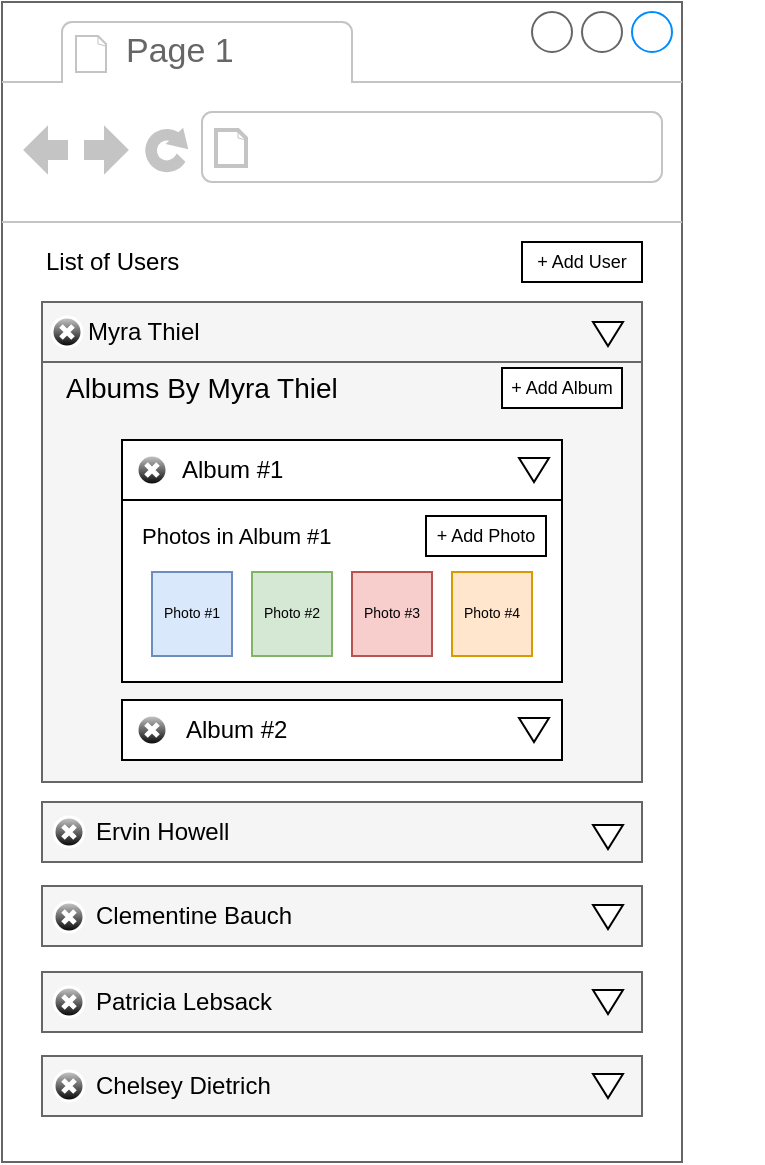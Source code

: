 <mxfile version="13.3.7" type="device" pages="12"><diagram id="g7J6DNpihBLyA-2ulPpV" name="01 - mockup"><mxGraphModel dx="-1291" dy="349" grid="1" gridSize="10" guides="1" tooltips="1" connect="1" arrows="1" fold="1" page="1" pageScale="1" pageWidth="1920" pageHeight="1200" math="0" shadow="0"><root><mxCell id="0"/><mxCell id="1" parent="0"/><mxCell id="vQ55_YRiE96etsJ9ep-y-1" value="" style="strokeWidth=1;shadow=0;dashed=0;align=center;html=1;shape=mxgraph.mockup.containers.browserWindow;rSize=0;strokeColor=#666666;strokeColor2=#008cff;strokeColor3=#c4c4c4;mainText=,;recursiveResize=0;" vertex="1" parent="1"><mxGeometry x="2320" y="270" width="340" height="580" as="geometry"/></mxCell><mxCell id="vQ55_YRiE96etsJ9ep-y-2" value="Page 1" style="strokeWidth=1;shadow=0;dashed=0;align=center;html=1;shape=mxgraph.mockup.containers.anchor;fontSize=17;fontColor=#666666;align=left;" vertex="1" parent="vQ55_YRiE96etsJ9ep-y-1"><mxGeometry x="60" y="12" width="110" height="26" as="geometry"/></mxCell><mxCell id="vQ55_YRiE96etsJ9ep-y-3" value="" style="strokeWidth=1;shadow=0;dashed=0;align=center;html=1;shape=mxgraph.mockup.containers.anchor;rSize=0;fontSize=17;fontColor=#666666;align=left;" vertex="1" parent="vQ55_YRiE96etsJ9ep-y-1"><mxGeometry x="130" y="60" width="250" height="26" as="geometry"/></mxCell><mxCell id="vQ55_YRiE96etsJ9ep-y-4" value="List of Users" style="text;html=1;strokeColor=none;fillColor=none;align=left;verticalAlign=middle;whiteSpace=wrap;rounded=0;" vertex="1" parent="vQ55_YRiE96etsJ9ep-y-1"><mxGeometry x="20" y="120" width="100" height="20" as="geometry"/></mxCell><mxCell id="vQ55_YRiE96etsJ9ep-y-5" value="" style="rounded=0;whiteSpace=wrap;html=1;align=left;fillColor=#f5f5f5;strokeColor=#666666;fontColor=#333333;" vertex="1" parent="vQ55_YRiE96etsJ9ep-y-1"><mxGeometry x="20" y="150" width="300" height="30" as="geometry"/></mxCell><mxCell id="vQ55_YRiE96etsJ9ep-y-6" value="Myra Thiel" style="text;html=1;strokeColor=none;fillColor=none;align=left;verticalAlign=middle;whiteSpace=wrap;rounded=0;" vertex="1" parent="vQ55_YRiE96etsJ9ep-y-1"><mxGeometry x="41" y="155" width="100" height="20" as="geometry"/></mxCell><mxCell id="vQ55_YRiE96etsJ9ep-y-7" value="" style="rounded=0;whiteSpace=wrap;html=1;align=left;fillColor=#f5f5f5;strokeColor=#666666;fontColor=#333333;" vertex="1" parent="vQ55_YRiE96etsJ9ep-y-1"><mxGeometry x="20" y="400" width="300" height="30" as="geometry"/></mxCell><mxCell id="vQ55_YRiE96etsJ9ep-y-8" value="Ervin Howell" style="text;html=1;strokeColor=none;fillColor=none;align=left;verticalAlign=middle;whiteSpace=wrap;rounded=0;" vertex="1" parent="vQ55_YRiE96etsJ9ep-y-1"><mxGeometry x="45" y="405" width="100" height="20" as="geometry"/></mxCell><mxCell id="vQ55_YRiE96etsJ9ep-y-9" value="" style="rounded=0;whiteSpace=wrap;html=1;align=left;fillColor=#f5f5f5;strokeColor=#666666;fontColor=#333333;" vertex="1" parent="vQ55_YRiE96etsJ9ep-y-1"><mxGeometry x="20" y="442" width="300" height="30" as="geometry"/></mxCell><mxCell id="vQ55_YRiE96etsJ9ep-y-10" value="Clementine Bauch" style="text;html=1;strokeColor=none;fillColor=none;align=left;verticalAlign=middle;whiteSpace=wrap;rounded=0;" vertex="1" parent="vQ55_YRiE96etsJ9ep-y-1"><mxGeometry x="45" y="447" width="110" height="20" as="geometry"/></mxCell><mxCell id="vQ55_YRiE96etsJ9ep-y-11" value="" style="rounded=0;whiteSpace=wrap;html=1;align=left;fillColor=#f5f5f5;strokeColor=#666666;fontColor=#333333;" vertex="1" parent="vQ55_YRiE96etsJ9ep-y-1"><mxGeometry x="20" y="485" width="300" height="30" as="geometry"/></mxCell><mxCell id="vQ55_YRiE96etsJ9ep-y-12" value="Patricia Lebsack" style="text;html=1;strokeColor=none;fillColor=none;align=left;verticalAlign=middle;whiteSpace=wrap;rounded=0;" vertex="1" parent="vQ55_YRiE96etsJ9ep-y-1"><mxGeometry x="45" y="490" width="100" height="20" as="geometry"/></mxCell><mxCell id="vQ55_YRiE96etsJ9ep-y-13" value="" style="rounded=0;whiteSpace=wrap;html=1;align=left;fillColor=#f5f5f5;strokeColor=#666666;fontColor=#333333;" vertex="1" parent="vQ55_YRiE96etsJ9ep-y-1"><mxGeometry x="20" y="527" width="300" height="30" as="geometry"/></mxCell><mxCell id="vQ55_YRiE96etsJ9ep-y-14" value="Chelsey Dietrich" style="text;html=1;strokeColor=none;fillColor=none;align=left;verticalAlign=middle;whiteSpace=wrap;rounded=0;" vertex="1" parent="vQ55_YRiE96etsJ9ep-y-1"><mxGeometry x="45" y="532" width="100" height="20" as="geometry"/></mxCell><mxCell id="vQ55_YRiE96etsJ9ep-y-15" value="" style="triangle;whiteSpace=wrap;html=1;align=left;rotation=90;" vertex="1" parent="vQ55_YRiE96etsJ9ep-y-1"><mxGeometry x="297" y="158.5" width="12" height="15" as="geometry"/></mxCell><mxCell id="vQ55_YRiE96etsJ9ep-y-16" value="" style="triangle;whiteSpace=wrap;html=1;align=left;rotation=90;" vertex="1" parent="vQ55_YRiE96etsJ9ep-y-1"><mxGeometry x="297" y="410" width="12" height="15" as="geometry"/></mxCell><mxCell id="vQ55_YRiE96etsJ9ep-y-17" value="" style="triangle;whiteSpace=wrap;html=1;align=left;rotation=90;" vertex="1" parent="vQ55_YRiE96etsJ9ep-y-1"><mxGeometry x="297" y="450" width="12" height="15" as="geometry"/></mxCell><mxCell id="vQ55_YRiE96etsJ9ep-y-18" value="" style="triangle;whiteSpace=wrap;html=1;align=left;rotation=90;" vertex="1" parent="vQ55_YRiE96etsJ9ep-y-1"><mxGeometry x="297" y="492.5" width="12" height="15" as="geometry"/></mxCell><mxCell id="vQ55_YRiE96etsJ9ep-y-19" value="" style="triangle;whiteSpace=wrap;html=1;align=left;rotation=90;" vertex="1" parent="vQ55_YRiE96etsJ9ep-y-1"><mxGeometry x="297" y="534.5" width="12" height="15" as="geometry"/></mxCell><mxCell id="vQ55_YRiE96etsJ9ep-y-20" value="" style="rounded=0;whiteSpace=wrap;html=1;align=left;fillColor=#f5f5f5;strokeColor=#666666;fontColor=#333333;" vertex="1" parent="vQ55_YRiE96etsJ9ep-y-1"><mxGeometry x="20" y="180" width="300" height="210" as="geometry"/></mxCell><mxCell id="vQ55_YRiE96etsJ9ep-y-21" value="Albums By Myra Thiel" style="text;html=1;strokeColor=none;fillColor=none;align=left;verticalAlign=middle;whiteSpace=wrap;rounded=0;fontSize=14;" vertex="1" parent="vQ55_YRiE96etsJ9ep-y-1"><mxGeometry x="30" y="183" width="220" height="20" as="geometry"/></mxCell><mxCell id="vQ55_YRiE96etsJ9ep-y-22" value="" style="rounded=0;whiteSpace=wrap;html=1;align=left;" vertex="1" parent="vQ55_YRiE96etsJ9ep-y-1"><mxGeometry x="60" y="219" width="220" height="30" as="geometry"/></mxCell><mxCell id="vQ55_YRiE96etsJ9ep-y-23" value="Album #1" style="text;html=1;strokeColor=none;fillColor=none;align=left;verticalAlign=middle;whiteSpace=wrap;rounded=0;" vertex="1" parent="vQ55_YRiE96etsJ9ep-y-1"><mxGeometry x="88" y="224" width="100" height="20" as="geometry"/></mxCell><mxCell id="vQ55_YRiE96etsJ9ep-y-24" value="" style="rounded=0;whiteSpace=wrap;html=1;align=left;" vertex="1" parent="vQ55_YRiE96etsJ9ep-y-1"><mxGeometry x="60" y="349" width="220" height="30" as="geometry"/></mxCell><mxCell id="vQ55_YRiE96etsJ9ep-y-25" value="Album #2" style="text;html=1;strokeColor=none;fillColor=none;align=left;verticalAlign=middle;whiteSpace=wrap;rounded=0;" vertex="1" parent="vQ55_YRiE96etsJ9ep-y-1"><mxGeometry x="90" y="354" width="110" height="20" as="geometry"/></mxCell><mxCell id="vQ55_YRiE96etsJ9ep-y-26" value="" style="triangle;whiteSpace=wrap;html=1;align=left;rotation=90;" vertex="1" parent="vQ55_YRiE96etsJ9ep-y-1"><mxGeometry x="260" y="226.5" width="12" height="15" as="geometry"/></mxCell><mxCell id="vQ55_YRiE96etsJ9ep-y-27" value="" style="triangle;whiteSpace=wrap;html=1;align=left;rotation=90;" vertex="1" parent="vQ55_YRiE96etsJ9ep-y-1"><mxGeometry x="260" y="356.5" width="12" height="15" as="geometry"/></mxCell><mxCell id="vQ55_YRiE96etsJ9ep-y-28" value="" style="rounded=0;whiteSpace=wrap;html=1;align=left;" vertex="1" parent="vQ55_YRiE96etsJ9ep-y-1"><mxGeometry x="60" y="249" width="220" height="91" as="geometry"/></mxCell><mxCell id="vQ55_YRiE96etsJ9ep-y-29" value="Photo #1" style="rounded=0;whiteSpace=wrap;html=1;fontSize=7;align=center;fillColor=#dae8fc;strokeColor=#6c8ebf;" vertex="1" parent="vQ55_YRiE96etsJ9ep-y-1"><mxGeometry x="75" y="285" width="40" height="42" as="geometry"/></mxCell><mxCell id="vQ55_YRiE96etsJ9ep-y-30" value="&lt;span style=&quot;font-size: 7px;&quot;&gt;Photo #2&lt;/span&gt;" style="rounded=0;whiteSpace=wrap;html=1;fontSize=7;align=center;fillColor=#d5e8d4;strokeColor=#82b366;" vertex="1" parent="vQ55_YRiE96etsJ9ep-y-1"><mxGeometry x="125" y="285" width="40" height="42" as="geometry"/></mxCell><mxCell id="vQ55_YRiE96etsJ9ep-y-31" value="&lt;span style=&quot;font-size: 7px;&quot;&gt;Photo #3&lt;/span&gt;" style="rounded=0;whiteSpace=wrap;html=1;fontSize=7;align=center;fillColor=#f8cecc;strokeColor=#b85450;" vertex="1" parent="vQ55_YRiE96etsJ9ep-y-1"><mxGeometry x="175" y="285" width="40" height="42" as="geometry"/></mxCell><mxCell id="vQ55_YRiE96etsJ9ep-y-32" value="&lt;span style=&quot;font-size: 7px;&quot;&gt;Photo #4&lt;/span&gt;" style="rounded=0;whiteSpace=wrap;html=1;fontSize=7;align=center;fillColor=#ffe6cc;strokeColor=#d79b00;" vertex="1" parent="vQ55_YRiE96etsJ9ep-y-1"><mxGeometry x="225" y="285" width="40" height="42" as="geometry"/></mxCell><mxCell id="vQ55_YRiE96etsJ9ep-y-33" value="" style="verticalLabelPosition=bottom;verticalAlign=top;html=1;shadow=0;dashed=0;strokeWidth=1;shape=mxgraph.ios.iDeleteApp;fillColor=#cccccc;fillColor2=#000000;strokeColor=#ffffff;fontSize=14;align=left;" vertex="1" parent="vQ55_YRiE96etsJ9ep-y-1"><mxGeometry x="67.5" y="226.5" width="15" height="15" as="geometry"/></mxCell><mxCell id="vQ55_YRiE96etsJ9ep-y-34" value="" style="verticalLabelPosition=bottom;verticalAlign=top;html=1;shadow=0;dashed=0;strokeWidth=1;shape=mxgraph.ios.iDeleteApp;fillColor=#cccccc;fillColor2=#000000;strokeColor=#ffffff;fontSize=14;align=left;" vertex="1" parent="vQ55_YRiE96etsJ9ep-y-1"><mxGeometry x="67.5" y="356.5" width="15" height="15" as="geometry"/></mxCell><mxCell id="vQ55_YRiE96etsJ9ep-y-35" value="" style="verticalLabelPosition=bottom;verticalAlign=top;html=1;shadow=0;dashed=0;strokeWidth=1;shape=mxgraph.ios.iDeleteApp;fillColor=#cccccc;fillColor2=#000000;strokeColor=#ffffff;fontSize=14;align=left;" vertex="1" parent="vQ55_YRiE96etsJ9ep-y-1"><mxGeometry x="25" y="157.5" width="15" height="15" as="geometry"/></mxCell><mxCell id="vQ55_YRiE96etsJ9ep-y-36" value="" style="verticalLabelPosition=bottom;verticalAlign=top;html=1;shadow=0;dashed=0;strokeWidth=1;shape=mxgraph.ios.iDeleteApp;fillColor=#cccccc;fillColor2=#000000;strokeColor=#ffffff;fontSize=14;align=left;" vertex="1" parent="vQ55_YRiE96etsJ9ep-y-1"><mxGeometry x="26" y="407.5" width="15" height="15" as="geometry"/></mxCell><mxCell id="vQ55_YRiE96etsJ9ep-y-37" value="" style="verticalLabelPosition=bottom;verticalAlign=top;html=1;shadow=0;dashed=0;strokeWidth=1;shape=mxgraph.ios.iDeleteApp;fillColor=#cccccc;fillColor2=#000000;strokeColor=#ffffff;fontSize=14;align=left;" vertex="1" parent="vQ55_YRiE96etsJ9ep-y-1"><mxGeometry x="26" y="450" width="15" height="15" as="geometry"/></mxCell><mxCell id="vQ55_YRiE96etsJ9ep-y-38" value="" style="verticalLabelPosition=bottom;verticalAlign=top;html=1;shadow=0;dashed=0;strokeWidth=1;shape=mxgraph.ios.iDeleteApp;fillColor=#cccccc;fillColor2=#000000;strokeColor=#ffffff;fontSize=14;align=left;" vertex="1" parent="vQ55_YRiE96etsJ9ep-y-1"><mxGeometry x="26" y="492.5" width="15" height="15" as="geometry"/></mxCell><mxCell id="vQ55_YRiE96etsJ9ep-y-39" value="" style="verticalLabelPosition=bottom;verticalAlign=top;html=1;shadow=0;dashed=0;strokeWidth=1;shape=mxgraph.ios.iDeleteApp;fillColor=#cccccc;fillColor2=#000000;strokeColor=#ffffff;fontSize=14;align=left;" vertex="1" parent="vQ55_YRiE96etsJ9ep-y-1"><mxGeometry x="26" y="534.5" width="15" height="15" as="geometry"/></mxCell><mxCell id="vQ55_YRiE96etsJ9ep-y-40" value="+ Add User" style="rounded=0;whiteSpace=wrap;html=1;fontSize=9;align=center;" vertex="1" parent="vQ55_YRiE96etsJ9ep-y-1"><mxGeometry x="260" y="120" width="60" height="20" as="geometry"/></mxCell><mxCell id="vQ55_YRiE96etsJ9ep-y-41" value="+ Add Album" style="rounded=0;whiteSpace=wrap;html=1;fontSize=9;align=center;" vertex="1" parent="vQ55_YRiE96etsJ9ep-y-1"><mxGeometry x="250" y="183" width="60" height="20" as="geometry"/></mxCell><mxCell id="vQ55_YRiE96etsJ9ep-y-42" value="Photos in Album #1" style="text;html=1;strokeColor=none;fillColor=none;align=left;verticalAlign=middle;whiteSpace=wrap;rounded=0;fontSize=11;" vertex="1" parent="vQ55_YRiE96etsJ9ep-y-1"><mxGeometry x="67.5" y="257" width="142.5" height="20" as="geometry"/></mxCell><mxCell id="vQ55_YRiE96etsJ9ep-y-43" value="+ Add Photo" style="rounded=0;whiteSpace=wrap;html=1;fontSize=9;align=center;" vertex="1" parent="vQ55_YRiE96etsJ9ep-y-1"><mxGeometry x="212" y="257" width="60" height="20" as="geometry"/></mxCell></root></mxGraphModel></diagram><diagram name="02 - del" id="tArF8_HbeyKprSAnvQak"><mxGraphModel dx="-1312" dy="337" grid="1" gridSize="10" guides="1" tooltips="1" connect="1" arrows="1" fold="1" page="1" pageScale="1" pageWidth="1920" pageHeight="1200" math="0" shadow="0"><root><mxCell id="W-lAZIeZJ1qeIMyhkeEy-0"/><mxCell id="W-lAZIeZJ1qeIMyhkeEy-1" parent="W-lAZIeZJ1qeIMyhkeEy-0"/><mxCell id="W-lAZIeZJ1qeIMyhkeEy-2" value="" style="strokeWidth=1;shadow=0;dashed=0;align=center;html=1;shape=mxgraph.mockup.containers.browserWindow;rSize=0;strokeColor=#666666;strokeColor2=#008cff;strokeColor3=#c4c4c4;mainText=,;recursiveResize=0;" vertex="1" parent="W-lAZIeZJ1qeIMyhkeEy-1"><mxGeometry x="2320" y="270" width="340" height="580" as="geometry"/></mxCell><mxCell id="W-lAZIeZJ1qeIMyhkeEy-3" value="Page 1" style="strokeWidth=1;shadow=0;dashed=0;align=center;html=1;shape=mxgraph.mockup.containers.anchor;fontSize=17;fontColor=#666666;align=left;" vertex="1" parent="W-lAZIeZJ1qeIMyhkeEy-2"><mxGeometry x="60" y="12" width="110" height="26" as="geometry"/></mxCell><mxCell id="W-lAZIeZJ1qeIMyhkeEy-4" value="" style="strokeWidth=1;shadow=0;dashed=0;align=center;html=1;shape=mxgraph.mockup.containers.anchor;rSize=0;fontSize=17;fontColor=#666666;align=left;" vertex="1" parent="W-lAZIeZJ1qeIMyhkeEy-2"><mxGeometry x="130" y="60" width="250" height="26" as="geometry"/></mxCell><mxCell id="W-lAZIeZJ1qeIMyhkeEy-5" value="List of Users" style="text;html=1;strokeColor=none;fillColor=none;align=left;verticalAlign=middle;whiteSpace=wrap;rounded=0;" vertex="1" parent="W-lAZIeZJ1qeIMyhkeEy-2"><mxGeometry x="20" y="120" width="100" height="20" as="geometry"/></mxCell><mxCell id="W-lAZIeZJ1qeIMyhkeEy-6" value="" style="rounded=0;whiteSpace=wrap;html=1;align=left;fillColor=#f5f5f5;strokeColor=#666666;fontColor=#333333;" vertex="1" parent="W-lAZIeZJ1qeIMyhkeEy-2"><mxGeometry x="20" y="150" width="300" height="30" as="geometry"/></mxCell><mxCell id="W-lAZIeZJ1qeIMyhkeEy-7" value="Myra Thiel" style="text;html=1;strokeColor=none;fillColor=none;align=left;verticalAlign=middle;whiteSpace=wrap;rounded=0;" vertex="1" parent="W-lAZIeZJ1qeIMyhkeEy-2"><mxGeometry x="41" y="155" width="100" height="20" as="geometry"/></mxCell><mxCell id="W-lAZIeZJ1qeIMyhkeEy-8" value="" style="rounded=0;whiteSpace=wrap;html=1;align=left;fillColor=#f5f5f5;strokeColor=#666666;fontColor=#333333;" vertex="1" parent="W-lAZIeZJ1qeIMyhkeEy-2"><mxGeometry x="20" y="400" width="300" height="30" as="geometry"/></mxCell><mxCell id="W-lAZIeZJ1qeIMyhkeEy-9" value="Ervin Howell" style="text;html=1;strokeColor=none;fillColor=none;align=left;verticalAlign=middle;whiteSpace=wrap;rounded=0;" vertex="1" parent="W-lAZIeZJ1qeIMyhkeEy-2"><mxGeometry x="45" y="405" width="100" height="20" as="geometry"/></mxCell><mxCell id="W-lAZIeZJ1qeIMyhkeEy-10" value="" style="rounded=0;whiteSpace=wrap;html=1;align=left;fillColor=#f5f5f5;strokeColor=#666666;fontColor=#333333;" vertex="1" parent="W-lAZIeZJ1qeIMyhkeEy-2"><mxGeometry x="20" y="442" width="300" height="30" as="geometry"/></mxCell><mxCell id="W-lAZIeZJ1qeIMyhkeEy-11" value="Clementine Bauch" style="text;html=1;strokeColor=none;fillColor=none;align=left;verticalAlign=middle;whiteSpace=wrap;rounded=0;" vertex="1" parent="W-lAZIeZJ1qeIMyhkeEy-2"><mxGeometry x="45" y="447" width="110" height="20" as="geometry"/></mxCell><mxCell id="W-lAZIeZJ1qeIMyhkeEy-12" value="" style="rounded=0;whiteSpace=wrap;html=1;align=left;fillColor=#f5f5f5;strokeColor=#666666;fontColor=#333333;" vertex="1" parent="W-lAZIeZJ1qeIMyhkeEy-2"><mxGeometry x="20" y="485" width="300" height="30" as="geometry"/></mxCell><mxCell id="W-lAZIeZJ1qeIMyhkeEy-13" value="Patricia Lebsack" style="text;html=1;strokeColor=none;fillColor=none;align=left;verticalAlign=middle;whiteSpace=wrap;rounded=0;" vertex="1" parent="W-lAZIeZJ1qeIMyhkeEy-2"><mxGeometry x="45" y="490" width="100" height="20" as="geometry"/></mxCell><mxCell id="W-lAZIeZJ1qeIMyhkeEy-14" value="" style="rounded=0;whiteSpace=wrap;html=1;align=left;fillColor=#f5f5f5;strokeColor=#666666;fontColor=#333333;" vertex="1" parent="W-lAZIeZJ1qeIMyhkeEy-2"><mxGeometry x="20" y="527" width="300" height="30" as="geometry"/></mxCell><mxCell id="W-lAZIeZJ1qeIMyhkeEy-15" value="Chelsey Dietrich" style="text;html=1;strokeColor=none;fillColor=none;align=left;verticalAlign=middle;whiteSpace=wrap;rounded=0;" vertex="1" parent="W-lAZIeZJ1qeIMyhkeEy-2"><mxGeometry x="45" y="532" width="100" height="20" as="geometry"/></mxCell><mxCell id="W-lAZIeZJ1qeIMyhkeEy-16" value="" style="triangle;whiteSpace=wrap;html=1;align=left;rotation=90;" vertex="1" parent="W-lAZIeZJ1qeIMyhkeEy-2"><mxGeometry x="297" y="158.5" width="12" height="15" as="geometry"/></mxCell><mxCell id="W-lAZIeZJ1qeIMyhkeEy-17" value="" style="triangle;whiteSpace=wrap;html=1;align=left;rotation=90;" vertex="1" parent="W-lAZIeZJ1qeIMyhkeEy-2"><mxGeometry x="297" y="410" width="12" height="15" as="geometry"/></mxCell><mxCell id="W-lAZIeZJ1qeIMyhkeEy-18" value="" style="triangle;whiteSpace=wrap;html=1;align=left;rotation=90;" vertex="1" parent="W-lAZIeZJ1qeIMyhkeEy-2"><mxGeometry x="297" y="450" width="12" height="15" as="geometry"/></mxCell><mxCell id="W-lAZIeZJ1qeIMyhkeEy-19" value="" style="triangle;whiteSpace=wrap;html=1;align=left;rotation=90;" vertex="1" parent="W-lAZIeZJ1qeIMyhkeEy-2"><mxGeometry x="297" y="492.5" width="12" height="15" as="geometry"/></mxCell><mxCell id="W-lAZIeZJ1qeIMyhkeEy-20" value="" style="triangle;whiteSpace=wrap;html=1;align=left;rotation=90;" vertex="1" parent="W-lAZIeZJ1qeIMyhkeEy-2"><mxGeometry x="297" y="534.5" width="12" height="15" as="geometry"/></mxCell><mxCell id="W-lAZIeZJ1qeIMyhkeEy-21" value="" style="rounded=0;whiteSpace=wrap;html=1;align=left;fillColor=#f5f5f5;strokeColor=#666666;fontColor=#333333;" vertex="1" parent="W-lAZIeZJ1qeIMyhkeEy-2"><mxGeometry x="20" y="180" width="300" height="210" as="geometry"/></mxCell><mxCell id="W-lAZIeZJ1qeIMyhkeEy-22" value="Albums By Myra Thiel" style="text;html=1;strokeColor=none;fillColor=none;align=left;verticalAlign=middle;whiteSpace=wrap;rounded=0;fontSize=14;" vertex="1" parent="W-lAZIeZJ1qeIMyhkeEy-2"><mxGeometry x="30" y="183" width="220" height="20" as="geometry"/></mxCell><mxCell id="W-lAZIeZJ1qeIMyhkeEy-23" value="" style="rounded=0;whiteSpace=wrap;html=1;align=left;" vertex="1" parent="W-lAZIeZJ1qeIMyhkeEy-2"><mxGeometry x="60" y="219" width="220" height="30" as="geometry"/></mxCell><mxCell id="W-lAZIeZJ1qeIMyhkeEy-24" value="Album #1" style="text;html=1;strokeColor=none;fillColor=none;align=left;verticalAlign=middle;whiteSpace=wrap;rounded=0;" vertex="1" parent="W-lAZIeZJ1qeIMyhkeEy-2"><mxGeometry x="88" y="224" width="100" height="20" as="geometry"/></mxCell><mxCell id="W-lAZIeZJ1qeIMyhkeEy-25" value="" style="rounded=0;whiteSpace=wrap;html=1;align=left;" vertex="1" parent="W-lAZIeZJ1qeIMyhkeEy-2"><mxGeometry x="60" y="349" width="220" height="30" as="geometry"/></mxCell><mxCell id="W-lAZIeZJ1qeIMyhkeEy-26" value="Album #2" style="text;html=1;strokeColor=none;fillColor=none;align=left;verticalAlign=middle;whiteSpace=wrap;rounded=0;" vertex="1" parent="W-lAZIeZJ1qeIMyhkeEy-2"><mxGeometry x="90" y="354" width="110" height="20" as="geometry"/></mxCell><mxCell id="W-lAZIeZJ1qeIMyhkeEy-27" value="" style="triangle;whiteSpace=wrap;html=1;align=left;rotation=90;" vertex="1" parent="W-lAZIeZJ1qeIMyhkeEy-2"><mxGeometry x="260" y="226.5" width="12" height="15" as="geometry"/></mxCell><mxCell id="W-lAZIeZJ1qeIMyhkeEy-28" value="" style="triangle;whiteSpace=wrap;html=1;align=left;rotation=90;" vertex="1" parent="W-lAZIeZJ1qeIMyhkeEy-2"><mxGeometry x="260" y="356.5" width="12" height="15" as="geometry"/></mxCell><mxCell id="W-lAZIeZJ1qeIMyhkeEy-29" value="" style="rounded=0;whiteSpace=wrap;html=1;align=left;" vertex="1" parent="W-lAZIeZJ1qeIMyhkeEy-2"><mxGeometry x="60" y="249" width="220" height="91" as="geometry"/></mxCell><mxCell id="W-lAZIeZJ1qeIMyhkeEy-30" value="Photo #1" style="rounded=0;whiteSpace=wrap;html=1;fontSize=7;align=center;fillColor=#dae8fc;strokeColor=#6c8ebf;" vertex="1" parent="W-lAZIeZJ1qeIMyhkeEy-2"><mxGeometry x="75" y="285" width="40" height="42" as="geometry"/></mxCell><mxCell id="W-lAZIeZJ1qeIMyhkeEy-31" value="&lt;span style=&quot;font-size: 7px;&quot;&gt;Photo #2&lt;/span&gt;" style="rounded=0;whiteSpace=wrap;html=1;fontSize=7;align=center;fillColor=#d5e8d4;strokeColor=#82b366;" vertex="1" parent="W-lAZIeZJ1qeIMyhkeEy-2"><mxGeometry x="125" y="285" width="40" height="42" as="geometry"/></mxCell><mxCell id="W-lAZIeZJ1qeIMyhkeEy-32" value="&lt;span style=&quot;font-size: 7px;&quot;&gt;Photo #3&lt;/span&gt;" style="rounded=0;whiteSpace=wrap;html=1;fontSize=7;align=center;fillColor=#f8cecc;strokeColor=#b85450;" vertex="1" parent="W-lAZIeZJ1qeIMyhkeEy-2"><mxGeometry x="175" y="285" width="40" height="42" as="geometry"/></mxCell><mxCell id="W-lAZIeZJ1qeIMyhkeEy-33" value="&lt;span style=&quot;font-size: 7px;&quot;&gt;Photo #4&lt;/span&gt;" style="rounded=0;whiteSpace=wrap;html=1;fontSize=7;align=center;fillColor=#ffe6cc;strokeColor=#d79b00;" vertex="1" parent="W-lAZIeZJ1qeIMyhkeEy-2"><mxGeometry x="225" y="285" width="40" height="42" as="geometry"/></mxCell><mxCell id="W-lAZIeZJ1qeIMyhkeEy-34" value="" style="verticalLabelPosition=bottom;verticalAlign=top;html=1;shadow=0;dashed=0;strokeWidth=1;shape=mxgraph.ios.iDeleteApp;fillColor=#cccccc;fillColor2=#000000;strokeColor=#ffffff;fontSize=14;align=left;" vertex="1" parent="W-lAZIeZJ1qeIMyhkeEy-2"><mxGeometry x="67.5" y="226.5" width="15" height="15" as="geometry"/></mxCell><mxCell id="W-lAZIeZJ1qeIMyhkeEy-35" value="" style="verticalLabelPosition=bottom;verticalAlign=top;html=1;shadow=0;dashed=0;strokeWidth=1;shape=mxgraph.ios.iDeleteApp;fillColor=#cccccc;fillColor2=#000000;strokeColor=#ffffff;fontSize=14;align=left;" vertex="1" parent="W-lAZIeZJ1qeIMyhkeEy-2"><mxGeometry x="67.5" y="356.5" width="15" height="15" as="geometry"/></mxCell><mxCell id="W-lAZIeZJ1qeIMyhkeEy-36" value="" style="verticalLabelPosition=bottom;verticalAlign=top;html=1;shadow=0;dashed=0;strokeWidth=1;shape=mxgraph.ios.iDeleteApp;fillColor=#cccccc;fillColor2=#000000;strokeColor=#ffffff;fontSize=14;align=left;" vertex="1" parent="W-lAZIeZJ1qeIMyhkeEy-2"><mxGeometry x="25" y="157.5" width="15" height="15" as="geometry"/></mxCell><mxCell id="W-lAZIeZJ1qeIMyhkeEy-37" value="" style="verticalLabelPosition=bottom;verticalAlign=top;html=1;shadow=0;dashed=0;strokeWidth=1;shape=mxgraph.ios.iDeleteApp;fillColor=#cccccc;fillColor2=#000000;strokeColor=#ffffff;fontSize=14;align=left;" vertex="1" parent="W-lAZIeZJ1qeIMyhkeEy-2"><mxGeometry x="26" y="407.5" width="15" height="15" as="geometry"/></mxCell><mxCell id="W-lAZIeZJ1qeIMyhkeEy-38" value="" style="verticalLabelPosition=bottom;verticalAlign=top;html=1;shadow=0;dashed=0;strokeWidth=1;shape=mxgraph.ios.iDeleteApp;fillColor=#cccccc;fillColor2=#000000;strokeColor=#ffffff;fontSize=14;align=left;" vertex="1" parent="W-lAZIeZJ1qeIMyhkeEy-2"><mxGeometry x="26" y="450" width="15" height="15" as="geometry"/></mxCell><mxCell id="W-lAZIeZJ1qeIMyhkeEy-39" value="" style="verticalLabelPosition=bottom;verticalAlign=top;html=1;shadow=0;dashed=0;strokeWidth=1;shape=mxgraph.ios.iDeleteApp;fillColor=#cccccc;fillColor2=#000000;strokeColor=#ffffff;fontSize=14;align=left;" vertex="1" parent="W-lAZIeZJ1qeIMyhkeEy-2"><mxGeometry x="26" y="492.5" width="15" height="15" as="geometry"/></mxCell><mxCell id="W-lAZIeZJ1qeIMyhkeEy-40" value="" style="verticalLabelPosition=bottom;verticalAlign=top;html=1;shadow=0;dashed=0;strokeWidth=1;shape=mxgraph.ios.iDeleteApp;fillColor=#cccccc;fillColor2=#000000;strokeColor=#ffffff;fontSize=14;align=left;" vertex="1" parent="W-lAZIeZJ1qeIMyhkeEy-2"><mxGeometry x="26" y="534.5" width="15" height="15" as="geometry"/></mxCell><mxCell id="W-lAZIeZJ1qeIMyhkeEy-41" value="+ Add User" style="rounded=0;whiteSpace=wrap;html=1;fontSize=9;align=center;" vertex="1" parent="W-lAZIeZJ1qeIMyhkeEy-2"><mxGeometry x="260" y="120" width="60" height="20" as="geometry"/></mxCell><mxCell id="W-lAZIeZJ1qeIMyhkeEy-42" value="+ Add Album" style="rounded=0;whiteSpace=wrap;html=1;fontSize=9;align=center;" vertex="1" parent="W-lAZIeZJ1qeIMyhkeEy-2"><mxGeometry x="250" y="183" width="60" height="20" as="geometry"/></mxCell><mxCell id="W-lAZIeZJ1qeIMyhkeEy-43" value="Photos in Album #1" style="text;html=1;strokeColor=none;fillColor=none;align=left;verticalAlign=middle;whiteSpace=wrap;rounded=0;fontSize=11;" vertex="1" parent="W-lAZIeZJ1qeIMyhkeEy-2"><mxGeometry x="67.5" y="257" width="142.5" height="20" as="geometry"/></mxCell><mxCell id="W-lAZIeZJ1qeIMyhkeEy-44" value="+ Add Photo" style="rounded=0;whiteSpace=wrap;html=1;fontSize=9;align=center;" vertex="1" parent="W-lAZIeZJ1qeIMyhkeEy-2"><mxGeometry x="212" y="257" width="60" height="20" as="geometry"/></mxCell><mxCell id="W-lAZIeZJ1qeIMyhkeEy-45" value="" style="rounded=0;whiteSpace=wrap;html=1;fontSize=14;opacity=60;fillColor=#f5f5f5;strokeColor=#666666;fontColor=#333333;" vertex="1" parent="W-lAZIeZJ1qeIMyhkeEy-2"><mxGeometry x="225" y="285" width="40" height="42" as="geometry"/></mxCell><mxCell id="W-lAZIeZJ1qeIMyhkeEy-46" value="" style="strokeColor=#999999;verticalLabelPosition=bottom;shadow=0;dashed=0;verticalAlign=top;strokeWidth=2;html=1;shape=mxgraph.mockup.misc.trashcanIcon;fontSize=14;" vertex="1" parent="W-lAZIeZJ1qeIMyhkeEy-2"><mxGeometry x="235" y="296" width="20" height="20" as="geometry"/></mxCell></root></mxGraphModel></diagram><diagram id="Yn_NSrtbmk9uuTa8Rc7v" name="02 - data"><mxGraphModel dx="539" dy="299" grid="1" gridSize="10" guides="1" tooltips="1" connect="1" arrows="1" fold="1" page="1" pageScale="1" pageWidth="1920" pageHeight="1200" math="0" shadow="0"><root><mxCell id="Z0c200ncI7rZDxkPiHgy-0"/><mxCell id="Z0c200ncI7rZDxkPiHgy-1" parent="Z0c200ncI7rZDxkPiHgy-0"/><mxCell id="Z0c200ncI7rZDxkPiHgy-2" value="User" style="rounded=0;whiteSpace=wrap;html=1;fontSize=14;align=center;fillColor=#dae8fc;strokeColor=#6c8ebf;" vertex="1" parent="Z0c200ncI7rZDxkPiHgy-1"><mxGeometry x="600" y="500" width="185" height="20" as="geometry"/></mxCell><mxCell id="Z0c200ncI7rZDxkPiHgy-3" value="field" style="rounded=0;whiteSpace=wrap;html=1;fontSize=6;align=center;fillColor=#d5e8d4;strokeColor=#82b366;fontStyle=2" vertex="1" parent="Z0c200ncI7rZDxkPiHgy-1"><mxGeometry x="600" y="520" width="50" height="10" as="geometry"/></mxCell><mxCell id="Z0c200ncI7rZDxkPiHgy-4" value="type" style="rounded=0;whiteSpace=wrap;html=1;fontSize=6;align=center;fillColor=#d5e8d4;strokeColor=#82b366;fontStyle=2" vertex="1" parent="Z0c200ncI7rZDxkPiHgy-1"><mxGeometry x="650" y="520" width="55" height="10" as="geometry"/></mxCell><mxCell id="Z0c200ncI7rZDxkPiHgy-5" value="id" style="rounded=0;whiteSpace=wrap;html=1;fontSize=10;align=center;fillColor=#f5f5f5;strokeColor=#666666;fontStyle=0;fontColor=#333333;" vertex="1" parent="Z0c200ncI7rZDxkPiHgy-1"><mxGeometry x="600" y="530" width="50" height="20" as="geometry"/></mxCell><mxCell id="Z0c200ncI7rZDxkPiHgy-6" value="number" style="rounded=0;whiteSpace=wrap;html=1;fontSize=10;align=center;fillColor=#f5f5f5;strokeColor=#666666;fontStyle=0;fontColor=#333333;" vertex="1" parent="Z0c200ncI7rZDxkPiHgy-1"><mxGeometry x="650" y="530" width="55" height="20" as="geometry"/></mxCell><mxCell id="Z0c200ncI7rZDxkPiHgy-7" value="name" style="rounded=0;whiteSpace=wrap;html=1;fontSize=10;align=center;fillColor=#f5f5f5;strokeColor=#666666;fontStyle=0;fontColor=#333333;" vertex="1" parent="Z0c200ncI7rZDxkPiHgy-1"><mxGeometry x="600" y="550" width="50" height="20" as="geometry"/></mxCell><mxCell id="Z0c200ncI7rZDxkPiHgy-8" value="string" style="rounded=0;whiteSpace=wrap;html=1;fontSize=10;align=center;fillColor=#f5f5f5;strokeColor=#666666;fontStyle=0;fontColor=#333333;" vertex="1" parent="Z0c200ncI7rZDxkPiHgy-1"><mxGeometry x="650" y="550" width="55" height="20" as="geometry"/></mxCell><mxCell id="Z0c200ncI7rZDxkPiHgy-9" value="notes" style="rounded=0;whiteSpace=wrap;html=1;fontSize=6;align=center;fillColor=#d5e8d4;strokeColor=#82b366;fontStyle=2" vertex="1" parent="Z0c200ncI7rZDxkPiHgy-1"><mxGeometry x="705" y="520" width="80" height="10" as="geometry"/></mxCell><mxCell id="Z0c200ncI7rZDxkPiHgy-10" style="edgeStyle=orthogonalEdgeStyle;rounded=0;orthogonalLoop=1;jettySize=auto;html=1;exitX=1;exitY=0.5;exitDx=0;exitDy=0;entryX=0;entryY=0.5;entryDx=0;entryDy=0;fontSize=6;" edge="1" parent="Z0c200ncI7rZDxkPiHgy-1" source="Z0c200ncI7rZDxkPiHgy-11" target="Z0c200ncI7rZDxkPiHgy-34"><mxGeometry relative="1" as="geometry"/></mxCell><mxCell id="Z0c200ncI7rZDxkPiHgy-11" value="ID randomly generated by JSON-Server" style="rounded=0;whiteSpace=wrap;html=1;fontSize=6;align=center;fillColor=#f5f5f5;strokeColor=#666666;fontStyle=0;fontColor=#333333;" vertex="1" parent="Z0c200ncI7rZDxkPiHgy-1"><mxGeometry x="705" y="530" width="80" height="20" as="geometry"/></mxCell><mxCell id="Z0c200ncI7rZDxkPiHgy-12" value="Name randomly generated by our React app" style="rounded=0;whiteSpace=wrap;html=1;fontSize=6;align=center;fillColor=#f5f5f5;strokeColor=#666666;fontStyle=0;fontColor=#333333;" vertex="1" parent="Z0c200ncI7rZDxkPiHgy-1"><mxGeometry x="705" y="550" width="80" height="20" as="geometry"/></mxCell><mxCell id="Z0c200ncI7rZDxkPiHgy-13" value="Album" style="rounded=0;whiteSpace=wrap;html=1;fontSize=14;align=center;fillColor=#dae8fc;strokeColor=#6c8ebf;" vertex="1" parent="Z0c200ncI7rZDxkPiHgy-1"><mxGeometry x="830" y="500" width="185" height="20" as="geometry"/></mxCell><mxCell id="Z0c200ncI7rZDxkPiHgy-14" value="field" style="rounded=0;whiteSpace=wrap;html=1;fontSize=6;align=center;fillColor=#d5e8d4;strokeColor=#82b366;fontStyle=2" vertex="1" parent="Z0c200ncI7rZDxkPiHgy-1"><mxGeometry x="830" y="520" width="50" height="10" as="geometry"/></mxCell><mxCell id="Z0c200ncI7rZDxkPiHgy-15" value="type" style="rounded=0;whiteSpace=wrap;html=1;fontSize=6;align=center;fillColor=#d5e8d4;strokeColor=#82b366;fontStyle=2" vertex="1" parent="Z0c200ncI7rZDxkPiHgy-1"><mxGeometry x="880" y="520" width="55" height="10" as="geometry"/></mxCell><mxCell id="Z0c200ncI7rZDxkPiHgy-16" value="id" style="rounded=0;whiteSpace=wrap;html=1;fontSize=10;align=center;fillColor=#f5f5f5;strokeColor=#666666;fontStyle=0;fontColor=#333333;" vertex="1" parent="Z0c200ncI7rZDxkPiHgy-1"><mxGeometry x="830" y="530" width="50" height="20" as="geometry"/></mxCell><mxCell id="Z0c200ncI7rZDxkPiHgy-17" value="number" style="rounded=0;whiteSpace=wrap;html=1;fontSize=10;align=center;fillColor=#f5f5f5;strokeColor=#666666;fontStyle=0;fontColor=#333333;" vertex="1" parent="Z0c200ncI7rZDxkPiHgy-1"><mxGeometry x="880" y="530" width="55" height="20" as="geometry"/></mxCell><mxCell id="Z0c200ncI7rZDxkPiHgy-18" value="title" style="rounded=0;whiteSpace=wrap;html=1;fontSize=10;align=center;fillColor=#f5f5f5;strokeColor=#666666;fontStyle=0;fontColor=#333333;" vertex="1" parent="Z0c200ncI7rZDxkPiHgy-1"><mxGeometry x="830" y="550" width="50" height="20" as="geometry"/></mxCell><mxCell id="Z0c200ncI7rZDxkPiHgy-19" value="string" style="rounded=0;whiteSpace=wrap;html=1;fontSize=10;align=center;fillColor=#f5f5f5;strokeColor=#666666;fontStyle=0;fontColor=#333333;" vertex="1" parent="Z0c200ncI7rZDxkPiHgy-1"><mxGeometry x="880" y="550" width="55" height="20" as="geometry"/></mxCell><mxCell id="Z0c200ncI7rZDxkPiHgy-20" value="notes" style="rounded=0;whiteSpace=wrap;html=1;fontSize=6;align=center;fillColor=#d5e8d4;strokeColor=#82b366;fontStyle=2" vertex="1" parent="Z0c200ncI7rZDxkPiHgy-1"><mxGeometry x="935" y="520" width="80" height="10" as="geometry"/></mxCell><mxCell id="Z0c200ncI7rZDxkPiHgy-21" style="edgeStyle=orthogonalEdgeStyle;rounded=0;orthogonalLoop=1;jettySize=auto;html=1;exitX=1;exitY=0.5;exitDx=0;exitDy=0;entryX=0;entryY=0.5;entryDx=0;entryDy=0;fontSize=6;" edge="1" parent="Z0c200ncI7rZDxkPiHgy-1" source="Z0c200ncI7rZDxkPiHgy-22" target="Z0c200ncI7rZDxkPiHgy-37"><mxGeometry relative="1" as="geometry"/></mxCell><mxCell id="Z0c200ncI7rZDxkPiHgy-22" value="ID randomly generated by JSON-Server" style="rounded=0;whiteSpace=wrap;html=1;fontSize=6;align=center;fillColor=#f5f5f5;strokeColor=#666666;fontStyle=0;fontColor=#333333;" vertex="1" parent="Z0c200ncI7rZDxkPiHgy-1"><mxGeometry x="935" y="530" width="80" height="20" as="geometry"/></mxCell><mxCell id="Z0c200ncI7rZDxkPiHgy-23" value="Name randomly generated by our React app" style="rounded=0;whiteSpace=wrap;html=1;fontSize=6;align=center;fillColor=#f5f5f5;strokeColor=#666666;fontStyle=0;fontColor=#333333;" vertex="1" parent="Z0c200ncI7rZDxkPiHgy-1"><mxGeometry x="935" y="550" width="80" height="20" as="geometry"/></mxCell><mxCell id="Z0c200ncI7rZDxkPiHgy-24" value="Photo" style="rounded=0;whiteSpace=wrap;html=1;fontSize=14;align=center;fillColor=#dae8fc;strokeColor=#6c8ebf;" vertex="1" parent="Z0c200ncI7rZDxkPiHgy-1"><mxGeometry x="1060" y="500" width="185" height="20" as="geometry"/></mxCell><mxCell id="Z0c200ncI7rZDxkPiHgy-25" value="field" style="rounded=0;whiteSpace=wrap;html=1;fontSize=6;align=center;fillColor=#d5e8d4;strokeColor=#82b366;fontStyle=2" vertex="1" parent="Z0c200ncI7rZDxkPiHgy-1"><mxGeometry x="1060" y="520" width="50" height="10" as="geometry"/></mxCell><mxCell id="Z0c200ncI7rZDxkPiHgy-26" value="type" style="rounded=0;whiteSpace=wrap;html=1;fontSize=6;align=center;fillColor=#d5e8d4;strokeColor=#82b366;fontStyle=2" vertex="1" parent="Z0c200ncI7rZDxkPiHgy-1"><mxGeometry x="1110" y="520" width="55" height="10" as="geometry"/></mxCell><mxCell id="Z0c200ncI7rZDxkPiHgy-27" value="id" style="rounded=0;whiteSpace=wrap;html=1;fontSize=10;align=center;fillColor=#f5f5f5;strokeColor=#666666;fontStyle=0;fontColor=#333333;" vertex="1" parent="Z0c200ncI7rZDxkPiHgy-1"><mxGeometry x="1060" y="530" width="50" height="20" as="geometry"/></mxCell><mxCell id="Z0c200ncI7rZDxkPiHgy-28" value="number" style="rounded=0;whiteSpace=wrap;html=1;fontSize=10;align=center;fillColor=#f5f5f5;strokeColor=#666666;fontStyle=0;fontColor=#333333;" vertex="1" parent="Z0c200ncI7rZDxkPiHgy-1"><mxGeometry x="1110" y="530" width="55" height="20" as="geometry"/></mxCell><mxCell id="Z0c200ncI7rZDxkPiHgy-29" value="url" style="rounded=0;whiteSpace=wrap;html=1;fontSize=10;align=center;fillColor=#f5f5f5;strokeColor=#666666;fontStyle=0;fontColor=#333333;" vertex="1" parent="Z0c200ncI7rZDxkPiHgy-1"><mxGeometry x="1060" y="550" width="50" height="20" as="geometry"/></mxCell><mxCell id="Z0c200ncI7rZDxkPiHgy-30" value="string" style="rounded=0;whiteSpace=wrap;html=1;fontSize=10;align=center;fillColor=#f5f5f5;strokeColor=#666666;fontStyle=0;fontColor=#333333;" vertex="1" parent="Z0c200ncI7rZDxkPiHgy-1"><mxGeometry x="1110" y="550" width="55" height="20" as="geometry"/></mxCell><mxCell id="Z0c200ncI7rZDxkPiHgy-31" value="notes" style="rounded=0;whiteSpace=wrap;html=1;fontSize=6;align=center;fillColor=#d5e8d4;strokeColor=#82b366;fontStyle=2" vertex="1" parent="Z0c200ncI7rZDxkPiHgy-1"><mxGeometry x="1165" y="520" width="80" height="10" as="geometry"/></mxCell><mxCell id="Z0c200ncI7rZDxkPiHgy-32" value="ID randomly generated by JSON-Server" style="rounded=0;whiteSpace=wrap;html=1;fontSize=6;align=center;fillColor=#f5f5f5;strokeColor=#666666;fontStyle=0;fontColor=#333333;" vertex="1" parent="Z0c200ncI7rZDxkPiHgy-1"><mxGeometry x="1165" y="530" width="80" height="20" as="geometry"/></mxCell><mxCell id="Z0c200ncI7rZDxkPiHgy-33" value="URL where this image is hosted" style="rounded=0;whiteSpace=wrap;html=1;fontSize=6;align=center;fillColor=#f5f5f5;strokeColor=#666666;fontStyle=0;fontColor=#333333;" vertex="1" parent="Z0c200ncI7rZDxkPiHgy-1"><mxGeometry x="1165" y="550" width="80" height="20" as="geometry"/></mxCell><mxCell id="Z0c200ncI7rZDxkPiHgy-34" value="userId" style="rounded=0;whiteSpace=wrap;html=1;fontSize=10;align=center;fillColor=#f5f5f5;strokeColor=#666666;fontStyle=0;fontColor=#333333;" vertex="1" parent="Z0c200ncI7rZDxkPiHgy-1"><mxGeometry x="830" y="570" width="50" height="20" as="geometry"/></mxCell><mxCell id="Z0c200ncI7rZDxkPiHgy-35" value="number" style="rounded=0;whiteSpace=wrap;html=1;fontSize=10;align=center;fillColor=#f5f5f5;strokeColor=#666666;fontStyle=0;fontColor=#333333;" vertex="1" parent="Z0c200ncI7rZDxkPiHgy-1"><mxGeometry x="880" y="570" width="55" height="20" as="geometry"/></mxCell><mxCell id="Z0c200ncI7rZDxkPiHgy-36" value="ID of the user that this album belongs to" style="rounded=0;whiteSpace=wrap;html=1;fontSize=6;align=center;fillColor=#f5f5f5;strokeColor=#666666;fontStyle=0;fontColor=#333333;" vertex="1" parent="Z0c200ncI7rZDxkPiHgy-1"><mxGeometry x="935" y="570" width="80" height="20" as="geometry"/></mxCell><mxCell id="Z0c200ncI7rZDxkPiHgy-37" value="albumId" style="rounded=0;whiteSpace=wrap;html=1;fontSize=10;align=center;fillColor=#f5f5f5;strokeColor=#666666;fontStyle=0;fontColor=#333333;" vertex="1" parent="Z0c200ncI7rZDxkPiHgy-1"><mxGeometry x="1060" y="570" width="50" height="20" as="geometry"/></mxCell><mxCell id="Z0c200ncI7rZDxkPiHgy-38" value="number" style="rounded=0;whiteSpace=wrap;html=1;fontSize=10;align=center;fillColor=#f5f5f5;strokeColor=#666666;fontStyle=0;fontColor=#333333;" vertex="1" parent="Z0c200ncI7rZDxkPiHgy-1"><mxGeometry x="1110" y="570" width="55" height="20" as="geometry"/></mxCell><mxCell id="Z0c200ncI7rZDxkPiHgy-39" value="ID of the album that this photo belongs to" style="rounded=0;whiteSpace=wrap;html=1;fontSize=6;align=center;fillColor=#f5f5f5;strokeColor=#666666;fontStyle=0;fontColor=#333333;" vertex="1" parent="Z0c200ncI7rZDxkPiHgy-1"><mxGeometry x="1165" y="570" width="80" height="20" as="geometry"/></mxCell></root></mxGraphModel></diagram><diagram id="bFihUlGY5FFroeT0F5sY" name="03 - get"><mxGraphModel dx="599" dy="332" grid="1" gridSize="10" guides="1" tooltips="1" connect="1" arrows="1" fold="1" page="1" pageScale="1" pageWidth="1920" pageHeight="1200" math="0" shadow="0"><root><mxCell id="92tuDDTlZsJS6fgZDcMs-0"/><mxCell id="92tuDDTlZsJS6fgZDcMs-1" parent="92tuDDTlZsJS6fgZDcMs-0"/><mxCell id="92tuDDTlZsJS6fgZDcMs-2" value="" style="rounded=0;whiteSpace=wrap;html=1;fontSize=11;align=center;fillColor=#f5f5f5;strokeColor=#666666;fontColor=#333333;" vertex="1" parent="92tuDDTlZsJS6fgZDcMs-1"><mxGeometry x="830" y="450" width="250" height="240" as="geometry"/></mxCell><mxCell id="92tuDDTlZsJS6fgZDcMs-3" value="JSON Server" style="rounded=0;whiteSpace=wrap;html=1;fontSize=18;align=center;fillColor=#f5f5f5;strokeColor=#666666;fontColor=#333333;fontStyle=1" vertex="1" parent="92tuDDTlZsJS6fgZDcMs-1"><mxGeometry x="830" y="420" width="250" height="30" as="geometry"/></mxCell><mxCell id="92tuDDTlZsJS6fgZDcMs-6" value="GET&lt;br&gt;http://localhost:3005/photos?albumId=31" style="rounded=0;whiteSpace=wrap;html=1;strokeWidth=1;fontSize=12;align=center;fillColor=#f5f5f5;strokeColor=#666666;fontColor=#333333;fontStyle=0" vertex="1" parent="92tuDDTlZsJS6fgZDcMs-1"><mxGeometry x="550" y="495" width="230" height="40" as="geometry"/></mxCell><mxCell id="92tuDDTlZsJS6fgZDcMs-7" value="To get all photos in an album" style="text;html=1;strokeColor=none;fillColor=none;align=center;verticalAlign=middle;whiteSpace=wrap;rounded=0;fontSize=12;fontStyle=1" vertex="1" parent="92tuDDTlZsJS6fgZDcMs-1"><mxGeometry x="581.25" y="475" width="167.5" height="20" as="geometry"/></mxCell><mxCell id="92tuDDTlZsJS6fgZDcMs-8" value="List of Albums" style="rounded=0;whiteSpace=wrap;html=1;fontSize=14;align=center;fillColor=#dae8fc;strokeColor=#6c8ebf;fontStyle=1" vertex="1" parent="92tuDDTlZsJS6fgZDcMs-1"><mxGeometry x="842.5" y="470" width="220" height="20" as="geometry"/></mxCell><mxCell id="92tuDDTlZsJS6fgZDcMs-10" value="" style="endArrow=classic;html=1;" edge="1" parent="92tuDDTlZsJS6fgZDcMs-1"><mxGeometry width="50" height="50" relative="1" as="geometry"><mxPoint x="780" y="514.85" as="sourcePoint"/><mxPoint x="830" y="514.85" as="targetPoint"/></mxGeometry></mxCell><mxCell id="92tuDDTlZsJS6fgZDcMs-11" value="&lt;span style=&quot;color: rgb(0, 0, 0); text-align: left; font-size: 10px;&quot;&gt;{ id: 30, title: 'Climbing', userId:&amp;nbsp;&lt;/span&gt;&lt;b style=&quot;color: rgb(0, 0, 0); text-align: left; font-size: 10px;&quot;&gt;1&lt;/b&gt;&lt;span style=&quot;color: rgb(0, 0, 0); text-align: left; font-size: 10px;&quot;&gt;&amp;nbsp; },&lt;/span&gt;" style="rounded=0;whiteSpace=wrap;html=1;strokeWidth=1;fontSize=10;align=center;fillColor=#dae8fc;strokeColor=#6c8ebf;fontStyle=0" vertex="1" parent="92tuDDTlZsJS6fgZDcMs-1"><mxGeometry x="842.5" y="490.0" width="220" height="25" as="geometry"/></mxCell><mxCell id="92tuDDTlZsJS6fgZDcMs-12" value="&lt;span style=&quot;text-align: left; font-size: 10px;&quot;&gt;{ id: 31, title: 'Beach Visit', userId:&amp;nbsp;&lt;/span&gt;&lt;b style=&quot;text-align: left; font-size: 10px;&quot;&gt;2&lt;/b&gt;&lt;span style=&quot;text-align: left; font-size: 10px;&quot;&gt;&amp;nbsp; },&lt;/span&gt;" style="rounded=0;whiteSpace=wrap;html=1;strokeWidth=1;fontSize=10;align=center;fillColor=#dae8fc;strokeColor=#6c8ebf;fontStyle=0" vertex="1" parent="92tuDDTlZsJS6fgZDcMs-1"><mxGeometry x="842.5" y="515.0" width="220" height="25" as="geometry"/></mxCell><mxCell id="92tuDDTlZsJS6fgZDcMs-13" style="edgeStyle=orthogonalEdgeStyle;rounded=0;orthogonalLoop=1;jettySize=auto;html=1;exitX=0.5;exitY=0;exitDx=0;exitDy=0;entryX=0.921;entryY=0.71;entryDx=0;entryDy=0;entryPerimeter=0;strokeWidth=2;fontSize=12;" edge="1" parent="92tuDDTlZsJS6fgZDcMs-1"><mxGeometry relative="1" as="geometry"><mxPoint x="766.83" y="530" as="targetPoint"/><mxPoint x="767.5" y="560.0" as="sourcePoint"/></mxGeometry></mxCell><mxCell id="92tuDDTlZsJS6fgZDcMs-14" value="ID of album that we want photos for" style="text;html=1;strokeColor=none;fillColor=none;align=center;verticalAlign=middle;whiteSpace=wrap;rounded=0;fontSize=12;fontStyle=2" vertex="1" parent="92tuDDTlZsJS6fgZDcMs-1"><mxGeometry x="720" y="560" width="85" height="39.85" as="geometry"/></mxCell><mxCell id="92tuDDTlZsJS6fgZDcMs-15" value="List of Photos" style="rounded=0;whiteSpace=wrap;html=1;fontSize=14;align=center;fillColor=#d5e8d4;strokeColor=#82b366;fontStyle=1" vertex="1" parent="92tuDDTlZsJS6fgZDcMs-1"><mxGeometry x="842.5" y="570" width="220" height="20" as="geometry"/></mxCell><mxCell id="92tuDDTlZsJS6fgZDcMs-16" value="&lt;span style=&quot;color: rgb(0 , 0 , 0) ; text-align: left ; font-size: 10px&quot;&gt;{ id: 52, url: '...',&amp;nbsp;&lt;/span&gt;&lt;span style=&quot;text-align: left&quot;&gt;albumId&lt;/span&gt;&lt;span style=&quot;color: rgb(0 , 0 , 0) ; text-align: left ; font-size: 10px&quot;&gt;: &lt;b&gt;3&lt;/b&gt;&lt;/span&gt;&lt;b style=&quot;color: rgb(0 , 0 , 0) ; text-align: left ; font-size: 10px&quot;&gt;1&lt;/b&gt;&lt;span style=&quot;color: rgb(0 , 0 , 0) ; text-align: left ; font-size: 10px&quot;&gt;&amp;nbsp; },&lt;/span&gt;" style="rounded=0;whiteSpace=wrap;html=1;strokeWidth=1;fontSize=10;align=center;fillColor=#d5e8d4;strokeColor=#82b366;fontStyle=0" vertex="1" parent="92tuDDTlZsJS6fgZDcMs-1"><mxGeometry x="842.5" y="590.0" width="220" height="25" as="geometry"/></mxCell><mxCell id="92tuDDTlZsJS6fgZDcMs-17" value="&lt;span style=&quot;text-align: left ; font-size: 10px&quot;&gt;{ id: 53, url: '...',&amp;nbsp;&lt;/span&gt;&lt;span style=&quot;text-align: left&quot;&gt;albumId&lt;/span&gt;&lt;span style=&quot;text-align: left ; font-size: 10px&quot;&gt;: &lt;b&gt;31&lt;/b&gt;&lt;/span&gt;&lt;span style=&quot;text-align: left ; font-size: 10px&quot;&gt;&amp;nbsp; },&lt;/span&gt;" style="rounded=0;whiteSpace=wrap;html=1;strokeWidth=1;fontSize=10;align=center;fillColor=#d5e8d4;strokeColor=#82b366;fontStyle=0" vertex="1" parent="92tuDDTlZsJS6fgZDcMs-1"><mxGeometry x="842.5" y="615.0" width="220" height="25" as="geometry"/></mxCell><mxCell id="92tuDDTlZsJS6fgZDcMs-18" value="&lt;span style=&quot;text-align: left ; font-size: 10px&quot;&gt;{ id: 64, url: '...',&amp;nbsp;&lt;/span&gt;&lt;span style=&quot;text-align: left&quot;&gt;albumId&lt;/span&gt;&lt;span style=&quot;text-align: left ; font-size: 10px&quot;&gt;: &lt;b&gt;30&lt;/b&gt;&lt;/span&gt;&lt;span style=&quot;text-align: left ; font-size: 10px&quot;&gt;&amp;nbsp; },&lt;/span&gt;" style="rounded=0;whiteSpace=wrap;html=1;strokeWidth=1;fontSize=10;align=center;fillColor=#d5e8d4;strokeColor=#82b366;fontStyle=0" vertex="1" parent="92tuDDTlZsJS6fgZDcMs-1"><mxGeometry x="842.5" y="640.0" width="220" height="25" as="geometry"/></mxCell></root></mxGraphModel></diagram><diagram name="04 - add" id="Q1KmYCzK2EzEfZTgxemF"><mxGraphModel dx="531" dy="295" grid="1" gridSize="10" guides="1" tooltips="1" connect="1" arrows="1" fold="1" page="1" pageScale="1" pageWidth="1920" pageHeight="1200" math="0" shadow="0"><root><mxCell id="3pEyiKFmPsyKSxMcgMR_-0"/><mxCell id="3pEyiKFmPsyKSxMcgMR_-1" parent="3pEyiKFmPsyKSxMcgMR_-0"/><mxCell id="3pEyiKFmPsyKSxMcgMR_-2" value="" style="rounded=0;whiteSpace=wrap;html=1;fontSize=11;align=center;fillColor=#f5f5f5;strokeColor=#666666;fontColor=#333333;" vertex="1" parent="3pEyiKFmPsyKSxMcgMR_-1"><mxGeometry x="830" y="450" width="250" height="240" as="geometry"/></mxCell><mxCell id="3pEyiKFmPsyKSxMcgMR_-3" value="JSON Server" style="rounded=0;whiteSpace=wrap;html=1;fontSize=18;align=center;fillColor=#f5f5f5;strokeColor=#666666;fontColor=#333333;fontStyle=1" vertex="1" parent="3pEyiKFmPsyKSxMcgMR_-1"><mxGeometry x="830" y="420" width="250" height="30" as="geometry"/></mxCell><mxCell id="3pEyiKFmPsyKSxMcgMR_-4" value="POST&lt;br&gt;http://localhost:3005/photos" style="rounded=0;whiteSpace=wrap;html=1;strokeWidth=1;fontSize=12;align=center;fillColor=#f5f5f5;strokeColor=#666666;fontColor=#333333;fontStyle=0" vertex="1" parent="3pEyiKFmPsyKSxMcgMR_-1"><mxGeometry x="550" y="495" width="230" height="40" as="geometry"/></mxCell><mxCell id="3pEyiKFmPsyKSxMcgMR_-5" value="To add a photo" style="text;html=1;strokeColor=none;fillColor=none;align=center;verticalAlign=middle;whiteSpace=wrap;rounded=0;fontSize=12;fontStyle=1" vertex="1" parent="3pEyiKFmPsyKSxMcgMR_-1"><mxGeometry x="581.25" y="475" width="167.5" height="20" as="geometry"/></mxCell><mxCell id="3pEyiKFmPsyKSxMcgMR_-6" value="List of Albums" style="rounded=0;whiteSpace=wrap;html=1;fontSize=14;align=center;fillColor=#dae8fc;strokeColor=#6c8ebf;fontStyle=1" vertex="1" parent="3pEyiKFmPsyKSxMcgMR_-1"><mxGeometry x="842.5" y="470" width="220" height="20" as="geometry"/></mxCell><mxCell id="3pEyiKFmPsyKSxMcgMR_-7" value="" style="endArrow=classic;html=1;" edge="1" parent="3pEyiKFmPsyKSxMcgMR_-1"><mxGeometry width="50" height="50" relative="1" as="geometry"><mxPoint x="780" y="514.85" as="sourcePoint"/><mxPoint x="830" y="514.85" as="targetPoint"/></mxGeometry></mxCell><mxCell id="3pEyiKFmPsyKSxMcgMR_-8" value="&lt;span style=&quot;color: rgb(0, 0, 0); text-align: left; font-size: 10px;&quot;&gt;{ id: 30, title: 'Climbing', userId:&amp;nbsp;&lt;/span&gt;&lt;b style=&quot;color: rgb(0, 0, 0); text-align: left; font-size: 10px;&quot;&gt;1&lt;/b&gt;&lt;span style=&quot;color: rgb(0, 0, 0); text-align: left; font-size: 10px;&quot;&gt;&amp;nbsp; },&lt;/span&gt;" style="rounded=0;whiteSpace=wrap;html=1;strokeWidth=1;fontSize=10;align=center;fillColor=#dae8fc;strokeColor=#6c8ebf;fontStyle=0" vertex="1" parent="3pEyiKFmPsyKSxMcgMR_-1"><mxGeometry x="842.5" y="490.0" width="220" height="25" as="geometry"/></mxCell><mxCell id="3pEyiKFmPsyKSxMcgMR_-9" value="&lt;span style=&quot;text-align: left; font-size: 10px;&quot;&gt;{ id: 31, title: 'Beach Visit', userId:&amp;nbsp;&lt;/span&gt;&lt;b style=&quot;text-align: left; font-size: 10px;&quot;&gt;2&lt;/b&gt;&lt;span style=&quot;text-align: left; font-size: 10px;&quot;&gt;&amp;nbsp; },&lt;/span&gt;" style="rounded=0;whiteSpace=wrap;html=1;strokeWidth=1;fontSize=10;align=center;fillColor=#dae8fc;strokeColor=#6c8ebf;fontStyle=0" vertex="1" parent="3pEyiKFmPsyKSxMcgMR_-1"><mxGeometry x="842.5" y="515.0" width="220" height="25" as="geometry"/></mxCell><mxCell id="3pEyiKFmPsyKSxMcgMR_-12" value="List of Photos" style="rounded=0;whiteSpace=wrap;html=1;fontSize=14;align=center;fillColor=#d5e8d4;strokeColor=#82b366;fontStyle=1" vertex="1" parent="3pEyiKFmPsyKSxMcgMR_-1"><mxGeometry x="842.5" y="570" width="220" height="20" as="geometry"/></mxCell><mxCell id="3pEyiKFmPsyKSxMcgMR_-13" value="&lt;span style=&quot;color: rgb(0 , 0 , 0) ; text-align: left ; font-size: 10px&quot;&gt;{ id: 52, url: '...', albumId: &lt;b&gt;3&lt;/b&gt;&lt;/span&gt;&lt;b style=&quot;color: rgb(0 , 0 , 0) ; text-align: left ; font-size: 10px&quot;&gt;1&lt;/b&gt;&lt;span style=&quot;color: rgb(0 , 0 , 0) ; text-align: left ; font-size: 10px&quot;&gt;&amp;nbsp; },&lt;/span&gt;" style="rounded=0;whiteSpace=wrap;html=1;strokeWidth=1;fontSize=10;align=center;fillColor=#d5e8d4;strokeColor=#82b366;fontStyle=0" vertex="1" parent="3pEyiKFmPsyKSxMcgMR_-1"><mxGeometry x="842.5" y="590.0" width="220" height="25" as="geometry"/></mxCell><mxCell id="3pEyiKFmPsyKSxMcgMR_-14" value="&lt;span style=&quot;text-align: left ; font-size: 10px&quot;&gt;{ id: 53, url: '...',&amp;nbsp;&lt;/span&gt;&lt;span style=&quot;text-align: left&quot;&gt;albumId&lt;/span&gt;&lt;span style=&quot;text-align: left ; font-size: 10px&quot;&gt;: &lt;b&gt;31&lt;/b&gt;&lt;/span&gt;&lt;span style=&quot;text-align: left ; font-size: 10px&quot;&gt;&amp;nbsp; },&lt;/span&gt;" style="rounded=0;whiteSpace=wrap;html=1;strokeWidth=1;fontSize=10;align=center;fillColor=#d5e8d4;strokeColor=#82b366;fontStyle=0" vertex="1" parent="3pEyiKFmPsyKSxMcgMR_-1"><mxGeometry x="842.5" y="615.0" width="220" height="25" as="geometry"/></mxCell><mxCell id="3pEyiKFmPsyKSxMcgMR_-15" value="&lt;span style=&quot;text-align: left ; font-size: 10px&quot;&gt;{ id: 64, url: '...',&amp;nbsp;&lt;/span&gt;&lt;span style=&quot;text-align: left&quot;&gt;albumId&lt;/span&gt;&lt;span style=&quot;text-align: left ; font-size: 10px&quot;&gt;: &lt;b&gt;30&lt;/b&gt;&lt;/span&gt;&lt;span style=&quot;text-align: left ; font-size: 10px&quot;&gt;&amp;nbsp; },&lt;/span&gt;" style="rounded=0;whiteSpace=wrap;html=1;strokeWidth=1;fontSize=10;align=center;fillColor=#d5e8d4;strokeColor=#82b366;fontStyle=0" vertex="1" parent="3pEyiKFmPsyKSxMcgMR_-1"><mxGeometry x="842.5" y="640.0" width="220" height="25" as="geometry"/></mxCell><mxCell id="66DJgZd0T7BBAVBlBYj_-0" value="&lt;span style=&quot;color: rgb(0 , 0 , 0) ; text-align: left ; font-size: 10px&quot;&gt;{ url: '...', albumId: &lt;b&gt;3&lt;/b&gt;&lt;/span&gt;&lt;b style=&quot;color: rgb(0 , 0 , 0) ; text-align: left ; font-size: 10px&quot;&gt;1&lt;/b&gt;&lt;span style=&quot;color: rgb(0 , 0 , 0) ; text-align: left ; font-size: 10px&quot;&gt;&amp;nbsp; },&lt;/span&gt;" style="rounded=0;whiteSpace=wrap;html=1;strokeWidth=1;fontSize=10;align=center;fillColor=#d5e8d4;strokeColor=#82b366;fontStyle=0" vertex="1" parent="3pEyiKFmPsyKSxMcgMR_-1"><mxGeometry x="550" y="535" width="230" height="25" as="geometry"/></mxCell></root></mxGraphModel></diagram><diagram name="05 - delete" id="s_pq_NM-odsAGF-xZh6H"><mxGraphModel dx="531" dy="295" grid="1" gridSize="10" guides="1" tooltips="1" connect="1" arrows="1" fold="1" page="1" pageScale="1" pageWidth="1920" pageHeight="1200" math="0" shadow="0"><root><mxCell id="YIiYOt7jxB0P2KcCF1OW-0"/><mxCell id="YIiYOt7jxB0P2KcCF1OW-1" parent="YIiYOt7jxB0P2KcCF1OW-0"/><mxCell id="YIiYOt7jxB0P2KcCF1OW-2" value="" style="rounded=0;whiteSpace=wrap;html=1;fontSize=11;align=center;fillColor=#f5f5f5;strokeColor=#666666;fontColor=#333333;" vertex="1" parent="YIiYOt7jxB0P2KcCF1OW-1"><mxGeometry x="830" y="450" width="250" height="240" as="geometry"/></mxCell><mxCell id="YIiYOt7jxB0P2KcCF1OW-3" value="JSON Server" style="rounded=0;whiteSpace=wrap;html=1;fontSize=18;align=center;fillColor=#f5f5f5;strokeColor=#666666;fontColor=#333333;fontStyle=1" vertex="1" parent="YIiYOt7jxB0P2KcCF1OW-1"><mxGeometry x="830" y="420" width="250" height="30" as="geometry"/></mxCell><mxCell id="YIiYOt7jxB0P2KcCF1OW-4" value="DELETE&lt;br&gt;http://localhost:3005/photos/64" style="rounded=0;whiteSpace=wrap;html=1;strokeWidth=1;fontSize=12;align=center;fillColor=#f5f5f5;strokeColor=#666666;fontColor=#333333;fontStyle=0" vertex="1" parent="YIiYOt7jxB0P2KcCF1OW-1"><mxGeometry x="550" y="495" width="230" height="40" as="geometry"/></mxCell><mxCell id="YIiYOt7jxB0P2KcCF1OW-5" value="To delete a photo" style="text;html=1;strokeColor=none;fillColor=none;align=center;verticalAlign=middle;whiteSpace=wrap;rounded=0;fontSize=12;fontStyle=1" vertex="1" parent="YIiYOt7jxB0P2KcCF1OW-1"><mxGeometry x="581.25" y="475" width="167.5" height="20" as="geometry"/></mxCell><mxCell id="YIiYOt7jxB0P2KcCF1OW-6" value="List of Albums" style="rounded=0;whiteSpace=wrap;html=1;fontSize=14;align=center;fillColor=#dae8fc;strokeColor=#6c8ebf;fontStyle=1" vertex="1" parent="YIiYOt7jxB0P2KcCF1OW-1"><mxGeometry x="842.5" y="470" width="220" height="20" as="geometry"/></mxCell><mxCell id="YIiYOt7jxB0P2KcCF1OW-7" value="" style="endArrow=classic;html=1;" edge="1" parent="YIiYOt7jxB0P2KcCF1OW-1"><mxGeometry width="50" height="50" relative="1" as="geometry"><mxPoint x="780" y="514.85" as="sourcePoint"/><mxPoint x="830" y="514.85" as="targetPoint"/></mxGeometry></mxCell><mxCell id="YIiYOt7jxB0P2KcCF1OW-8" value="&lt;span style=&quot;color: rgb(0, 0, 0); text-align: left; font-size: 10px;&quot;&gt;{ id: 30, title: 'Climbing', userId:&amp;nbsp;&lt;/span&gt;&lt;b style=&quot;color: rgb(0, 0, 0); text-align: left; font-size: 10px;&quot;&gt;1&lt;/b&gt;&lt;span style=&quot;color: rgb(0, 0, 0); text-align: left; font-size: 10px;&quot;&gt;&amp;nbsp; },&lt;/span&gt;" style="rounded=0;whiteSpace=wrap;html=1;strokeWidth=1;fontSize=10;align=center;fillColor=#dae8fc;strokeColor=#6c8ebf;fontStyle=0" vertex="1" parent="YIiYOt7jxB0P2KcCF1OW-1"><mxGeometry x="842.5" y="490.0" width="220" height="25" as="geometry"/></mxCell><mxCell id="YIiYOt7jxB0P2KcCF1OW-9" value="&lt;span style=&quot;text-align: left; font-size: 10px;&quot;&gt;{ id: 31, title: 'Beach Visit', userId:&amp;nbsp;&lt;/span&gt;&lt;b style=&quot;text-align: left; font-size: 10px;&quot;&gt;2&lt;/b&gt;&lt;span style=&quot;text-align: left; font-size: 10px;&quot;&gt;&amp;nbsp; },&lt;/span&gt;" style="rounded=0;whiteSpace=wrap;html=1;strokeWidth=1;fontSize=10;align=center;fillColor=#dae8fc;strokeColor=#6c8ebf;fontStyle=0" vertex="1" parent="YIiYOt7jxB0P2KcCF1OW-1"><mxGeometry x="842.5" y="515.0" width="220" height="25" as="geometry"/></mxCell><mxCell id="YIiYOt7jxB0P2KcCF1OW-10" value="List of Photos" style="rounded=0;whiteSpace=wrap;html=1;fontSize=14;align=center;fillColor=#d5e8d4;strokeColor=#82b366;fontStyle=1" vertex="1" parent="YIiYOt7jxB0P2KcCF1OW-1"><mxGeometry x="842.5" y="570" width="220" height="20" as="geometry"/></mxCell><mxCell id="YIiYOt7jxB0P2KcCF1OW-11" value="&lt;span style=&quot;color: rgb(0 , 0 , 0) ; text-align: left ; font-size: 10px&quot;&gt;{ id: 52, url: '...', albumId: &lt;b&gt;3&lt;/b&gt;&lt;/span&gt;&lt;b style=&quot;color: rgb(0 , 0 , 0) ; text-align: left ; font-size: 10px&quot;&gt;1&lt;/b&gt;&lt;span style=&quot;color: rgb(0 , 0 , 0) ; text-align: left ; font-size: 10px&quot;&gt;&amp;nbsp; },&lt;/span&gt;" style="rounded=0;whiteSpace=wrap;html=1;strokeWidth=1;fontSize=10;align=center;fillColor=#d5e8d4;strokeColor=#82b366;fontStyle=0" vertex="1" parent="YIiYOt7jxB0P2KcCF1OW-1"><mxGeometry x="842.5" y="590.0" width="220" height="25" as="geometry"/></mxCell><mxCell id="YIiYOt7jxB0P2KcCF1OW-12" value="&lt;span style=&quot;text-align: left ; font-size: 10px&quot;&gt;{ id: 53, url: '...',&amp;nbsp;&lt;/span&gt;&lt;span style=&quot;text-align: left&quot;&gt;albumId&lt;/span&gt;&lt;span style=&quot;text-align: left ; font-size: 10px&quot;&gt;: &lt;b&gt;31&lt;/b&gt;&lt;/span&gt;&lt;span style=&quot;text-align: left ; font-size: 10px&quot;&gt;&amp;nbsp; },&lt;/span&gt;" style="rounded=0;whiteSpace=wrap;html=1;strokeWidth=1;fontSize=10;align=center;fillColor=#d5e8d4;strokeColor=#82b366;fontStyle=0" vertex="1" parent="YIiYOt7jxB0P2KcCF1OW-1"><mxGeometry x="842.5" y="615.0" width="220" height="25" as="geometry"/></mxCell><mxCell id="hbilaqnq_qXrSZkHIMvx-0" style="edgeStyle=orthogonalEdgeStyle;rounded=0;orthogonalLoop=1;jettySize=auto;html=1;exitX=0.5;exitY=0;exitDx=0;exitDy=0;entryX=0.921;entryY=0.71;entryDx=0;entryDy=0;entryPerimeter=0;strokeWidth=2;fontSize=12;" edge="1" parent="YIiYOt7jxB0P2KcCF1OW-1"><mxGeometry relative="1" as="geometry"><mxPoint x="740.03" y="529.99" as="targetPoint"/><mxPoint x="740.7" y="559.99" as="sourcePoint"/></mxGeometry></mxCell><mxCell id="-ou5Iy3Mve6nfIVVuXHB-0" value="ID of photo to delete" style="text;html=1;strokeColor=none;fillColor=none;align=center;verticalAlign=middle;whiteSpace=wrap;rounded=0;fontSize=12;fontStyle=2" vertex="1" parent="YIiYOt7jxB0P2KcCF1OW-1"><mxGeometry x="695" y="560.08" width="85" height="39.85" as="geometry"/></mxCell></root></mxGraphModel></diagram><diagram id="8SQDWQTiCx0usgd66I8h" name="06 - proc"><mxGraphModel dx="477" dy="265" grid="1" gridSize="10" guides="1" tooltips="1" connect="1" arrows="1" fold="1" page="1" pageScale="1" pageWidth="1920" pageHeight="1200" math="0" shadow="0"><root><mxCell id="7cqRLAto8ixOL6ny6lEo-0"/><mxCell id="7cqRLAto8ixOL6ny6lEo-1" parent="7cqRLAto8ixOL6ny6lEo-0"/><mxCell id="7cqRLAto8ixOL6ny6lEo-3" value="Creating a RTK Query API" style="text;html=1;strokeColor=none;fillColor=none;align=center;verticalAlign=middle;whiteSpace=wrap;rounded=0;fontSize=17;fontStyle=1" vertex="1" parent="7cqRLAto8ixOL6ny6lEo-1"><mxGeometry x="750" y="183" width="240" height="20" as="geometry"/></mxCell><mxCell id="7cqRLAto8ixOL6ny6lEo-4" value="1" style="rounded=0;whiteSpace=wrap;html=1;strokeWidth=1;fontSize=16;fillColor=#dae8fc;strokeColor=#6c8ebf;fontStyle=1" vertex="1" parent="7cqRLAto8ixOL6ny6lEo-1"><mxGeometry x="710" y="210" width="30" height="30" as="geometry"/></mxCell><mxCell id="7cqRLAto8ixOL6ny6lEo-5" value="Identify a group of related requests that your app needs to make" style="rounded=0;whiteSpace=wrap;html=1;strokeWidth=1;fontSize=10;fontStyle=0;fillColor=#f5f5f5;strokeColor=#666666;fontColor=#333333;" vertex="1" parent="7cqRLAto8ixOL6ny6lEo-1"><mxGeometry x="740" y="210" width="290" height="30" as="geometry"/></mxCell><mxCell id="7cqRLAto8ixOL6ny6lEo-6" value="2" style="rounded=0;whiteSpace=wrap;html=1;strokeWidth=1;fontSize=16;fillColor=#dae8fc;strokeColor=#6c8ebf;fontStyle=1" vertex="1" parent="7cqRLAto8ixOL6ny6lEo-1"><mxGeometry x="710" y="250" width="30" height="30" as="geometry"/></mxCell><mxCell id="7cqRLAto8ixOL6ny6lEo-7" value="Make a new file that will create the api" style="rounded=0;whiteSpace=wrap;html=1;strokeWidth=1;fontSize=10;fontStyle=0;fillColor=#f5f5f5;strokeColor=#666666;fontColor=#333333;" vertex="1" parent="7cqRLAto8ixOL6ny6lEo-1"><mxGeometry x="740" y="250" width="290" height="30" as="geometry"/></mxCell><mxCell id="7cqRLAto8ixOL6ny6lEo-8" value="3" style="rounded=0;whiteSpace=wrap;html=1;strokeWidth=1;fontSize=16;fillColor=#dae8fc;strokeColor=#6c8ebf;fontStyle=1" vertex="1" parent="7cqRLAto8ixOL6ny6lEo-1"><mxGeometry x="710" y="290" width="30" height="30" as="geometry"/></mxCell><mxCell id="7cqRLAto8ixOL6ny6lEo-9" value="The API needs to store a ton of state related to data, request status, errors.&amp;nbsp; Add a '&lt;b&gt;reducerPath&lt;/b&gt;'" style="rounded=0;whiteSpace=wrap;html=1;strokeWidth=1;fontSize=10;fontStyle=0;fillColor=#f5f5f5;strokeColor=#666666;fontColor=#333333;" vertex="1" parent="7cqRLAto8ixOL6ny6lEo-1"><mxGeometry x="740" y="290" width="290" height="30" as="geometry"/></mxCell><mxCell id="7cqRLAto8ixOL6ny6lEo-10" value="4" style="rounded=0;whiteSpace=wrap;html=1;strokeWidth=1;fontSize=16;fillColor=#dae8fc;strokeColor=#6c8ebf;fontStyle=1" vertex="1" parent="7cqRLAto8ixOL6ny6lEo-1"><mxGeometry x="710" y="330" width="30" height="30" as="geometry"/></mxCell><mxCell id="7cqRLAto8ixOL6ny6lEo-11" value="The API needs to know where to send requests.&amp;nbsp; Add a '&lt;b&gt;baseQuery&lt;/b&gt;'" style="rounded=0;whiteSpace=wrap;html=1;strokeWidth=1;fontSize=10;fontStyle=0;fillColor=#f5f5f5;strokeColor=#666666;fontColor=#333333;" vertex="1" parent="7cqRLAto8ixOL6ny6lEo-1"><mxGeometry x="740" y="330" width="290" height="30" as="geometry"/></mxCell><mxCell id="7cqRLAto8ixOL6ny6lEo-12" value="5" style="rounded=0;whiteSpace=wrap;html=1;strokeWidth=1;fontSize=16;fillColor=#dae8fc;strokeColor=#6c8ebf;fontStyle=1" vertex="1" parent="7cqRLAto8ixOL6ny6lEo-1"><mxGeometry x="710" y="370" width="30" height="30" as="geometry"/></mxCell><mxCell id="7cqRLAto8ixOL6ny6lEo-13" value="The API needs to know what specific requests you want to make.&amp;nbsp; Add '&lt;b&gt;endpoints&lt;/b&gt;'" style="rounded=0;whiteSpace=wrap;html=1;strokeWidth=1;fontSize=10;fontStyle=0;fillColor=#f5f5f5;strokeColor=#666666;fontColor=#333333;" vertex="1" parent="7cqRLAto8ixOL6ny6lEo-1"><mxGeometry x="740" y="370" width="290" height="30" as="geometry"/></mxCell><mxCell id="7cqRLAto8ixOL6ny6lEo-14" value="6" style="rounded=0;whiteSpace=wrap;html=1;strokeWidth=1;fontSize=16;fillColor=#dae8fc;strokeColor=#6c8ebf;fontStyle=1" vertex="1" parent="7cqRLAto8ixOL6ny6lEo-1"><mxGeometry x="710" y="410" width="30" height="30" as="geometry"/></mxCell><mxCell id="7cqRLAto8ixOL6ny6lEo-15" value="Export all of the automatically generated hooks" style="rounded=0;whiteSpace=wrap;html=1;strokeWidth=1;fontSize=10;fontStyle=0;fillColor=#f5f5f5;strokeColor=#666666;fontColor=#333333;" vertex="1" parent="7cqRLAto8ixOL6ny6lEo-1"><mxGeometry x="740" y="410" width="290" height="30" as="geometry"/></mxCell><mxCell id="7cqRLAto8ixOL6ny6lEo-16" value="7" style="rounded=0;whiteSpace=wrap;html=1;strokeWidth=1;fontSize=16;fillColor=#dae8fc;strokeColor=#6c8ebf;fontStyle=1" vertex="1" parent="7cqRLAto8ixOL6ny6lEo-1"><mxGeometry x="710" y="450" width="30" height="30" as="geometry"/></mxCell><mxCell id="7cqRLAto8ixOL6ny6lEo-17" value="Connect the API to the store.&amp;nbsp; Reducer, middleware, and listeners." style="rounded=0;whiteSpace=wrap;html=1;strokeWidth=1;fontSize=10;fontStyle=0;fillColor=#f5f5f5;strokeColor=#666666;fontColor=#333333;" vertex="1" parent="7cqRLAto8ixOL6ny6lEo-1"><mxGeometry x="740" y="450" width="290" height="30" as="geometry"/></mxCell><mxCell id="7cqRLAto8ixOL6ny6lEo-18" value="8" style="rounded=0;whiteSpace=wrap;html=1;strokeWidth=1;fontSize=16;fillColor=#dae8fc;strokeColor=#6c8ebf;fontStyle=1" vertex="1" parent="7cqRLAto8ixOL6ny6lEo-1"><mxGeometry x="710" y="490" width="30" height="30" as="geometry"/></mxCell><mxCell id="7cqRLAto8ixOL6ny6lEo-19" value="Export the hooks from the store/index.js file" style="rounded=0;whiteSpace=wrap;html=1;strokeWidth=1;fontSize=10;fontStyle=0;fillColor=#f5f5f5;strokeColor=#666666;fontColor=#333333;" vertex="1" parent="7cqRLAto8ixOL6ny6lEo-1"><mxGeometry x="740" y="490" width="290" height="30" as="geometry"/></mxCell><mxCell id="7cqRLAto8ixOL6ny6lEo-20" value="9" style="rounded=0;whiteSpace=wrap;html=1;strokeWidth=1;fontSize=16;fillColor=#dae8fc;strokeColor=#6c8ebf;fontStyle=1" vertex="1" parent="7cqRLAto8ixOL6ny6lEo-1"><mxGeometry x="710" y="530" width="30" height="30" as="geometry"/></mxCell><mxCell id="7cqRLAto8ixOL6ny6lEo-21" value="Use the generated hooks in a component!" style="rounded=0;whiteSpace=wrap;html=1;strokeWidth=1;fontSize=10;fontStyle=0;fillColor=#f5f5f5;strokeColor=#666666;fontColor=#333333;" vertex="1" parent="7cqRLAto8ixOL6ny6lEo-1"><mxGeometry x="740" y="530" width="290" height="30" as="geometry"/></mxCell></root></mxGraphModel></diagram><diagram id="r4Iegh23hnLnT9NdSP-R" name="07 - group"><mxGraphModel dx="589" dy="327" grid="1" gridSize="10" guides="1" tooltips="1" connect="1" arrows="1" fold="1" page="1" pageScale="1" pageWidth="1920" pageHeight="1200" math="0" shadow="0"><root><mxCell id="SkxXNxnemwR-46xHYJWq-0"/><mxCell id="SkxXNxnemwR-46xHYJWq-1" parent="SkxXNxnemwR-46xHYJWq-0"/><mxCell id="SkxXNxnemwR-46xHYJWq-2" value="JSON Server" style="rounded=0;whiteSpace=wrap;html=1;strokeWidth=1;fontSize=26;fillColor=#e1d5e7;strokeColor=#9673a6;fontStyle=1" vertex="1" parent="SkxXNxnemwR-46xHYJWq-1"><mxGeometry x="930" y="380" width="110" height="270" as="geometry"/></mxCell><mxCell id="SkxXNxnemwR-46xHYJWq-7" value="Fetch albums" style="rounded=0;whiteSpace=wrap;html=1;strokeWidth=1;fontSize=12;fillColor=#dae8fc;strokeColor=#6c8ebf;" vertex="1" parent="SkxXNxnemwR-46xHYJWq-1"><mxGeometry x="730" y="430" width="150" height="20" as="geometry"/></mxCell><mxCell id="SkxXNxnemwR-46xHYJWq-8" value="Create an album" style="rounded=0;whiteSpace=wrap;html=1;strokeWidth=1;fontSize=12;fillColor=#dae8fc;strokeColor=#6c8ebf;" vertex="1" parent="SkxXNxnemwR-46xHYJWq-1"><mxGeometry x="730" y="460" width="150" height="20" as="geometry"/></mxCell><mxCell id="SkxXNxnemwR-46xHYJWq-9" value="Delete an album" style="rounded=0;whiteSpace=wrap;html=1;strokeWidth=1;fontSize=12;fillColor=#dae8fc;strokeColor=#6c8ebf;" vertex="1" parent="SkxXNxnemwR-46xHYJWq-1"><mxGeometry x="730" y="490" width="150" height="20" as="geometry"/></mxCell><mxCell id="SkxXNxnemwR-46xHYJWq-10" value="Fetch photos" style="rounded=0;whiteSpace=wrap;html=1;strokeWidth=1;fontSize=12;fillColor=#d5e8d4;strokeColor=#82b366;" vertex="1" parent="SkxXNxnemwR-46xHYJWq-1"><mxGeometry x="730" y="540" width="150" height="20" as="geometry"/></mxCell><mxCell id="SkxXNxnemwR-46xHYJWq-11" value="Delete a photo" style="rounded=0;whiteSpace=wrap;html=1;strokeWidth=1;fontSize=12;fillColor=#d5e8d4;strokeColor=#82b366;" vertex="1" parent="SkxXNxnemwR-46xHYJWq-1"><mxGeometry x="730" y="570" width="150" height="20" as="geometry"/></mxCell><mxCell id="SkxXNxnemwR-46xHYJWq-12" value="Create a photo" style="rounded=0;whiteSpace=wrap;html=1;strokeWidth=1;fontSize=12;fillColor=#d5e8d4;strokeColor=#82b366;" vertex="1" parent="SkxXNxnemwR-46xHYJWq-1"><mxGeometry x="730" y="600" width="150" height="20" as="geometry"/></mxCell><mxCell id="SkxXNxnemwR-46xHYJWq-15" value="" style="endArrow=classic;html=1;fontSize=26;" edge="1" parent="SkxXNxnemwR-46xHYJWq-1"><mxGeometry width="50" height="50" relative="1" as="geometry"><mxPoint x="880" y="439.8" as="sourcePoint"/><mxPoint x="930" y="439.8" as="targetPoint"/></mxGeometry></mxCell><mxCell id="SkxXNxnemwR-46xHYJWq-16" value="" style="endArrow=classic;html=1;fontSize=26;" edge="1" parent="SkxXNxnemwR-46xHYJWq-1"><mxGeometry width="50" height="50" relative="1" as="geometry"><mxPoint x="880" y="469.8" as="sourcePoint"/><mxPoint x="930" y="469.8" as="targetPoint"/></mxGeometry></mxCell><mxCell id="SkxXNxnemwR-46xHYJWq-17" value="" style="endArrow=classic;html=1;fontSize=26;" edge="1" parent="SkxXNxnemwR-46xHYJWq-1"><mxGeometry width="50" height="50" relative="1" as="geometry"><mxPoint x="880" y="499.8" as="sourcePoint"/><mxPoint x="930" y="499.8" as="targetPoint"/></mxGeometry></mxCell><mxCell id="SkxXNxnemwR-46xHYJWq-18" value="" style="endArrow=classic;html=1;fontSize=26;" edge="1" parent="SkxXNxnemwR-46xHYJWq-1"><mxGeometry width="50" height="50" relative="1" as="geometry"><mxPoint x="880" y="549.8" as="sourcePoint"/><mxPoint x="930" y="549.8" as="targetPoint"/></mxGeometry></mxCell><mxCell id="SkxXNxnemwR-46xHYJWq-19" value="" style="endArrow=classic;html=1;fontSize=26;" edge="1" parent="SkxXNxnemwR-46xHYJWq-1"><mxGeometry width="50" height="50" relative="1" as="geometry"><mxPoint x="880" y="580" as="sourcePoint"/><mxPoint x="930" y="580" as="targetPoint"/></mxGeometry></mxCell><mxCell id="SkxXNxnemwR-46xHYJWq-20" value="" style="endArrow=classic;html=1;fontSize=26;" edge="1" parent="SkxXNxnemwR-46xHYJWq-1"><mxGeometry width="50" height="50" relative="1" as="geometry"><mxPoint x="880" y="609.8" as="sourcePoint"/><mxPoint x="930" y="609.8" as="targetPoint"/></mxGeometry></mxCell><mxCell id="SkxXNxnemwR-46xHYJWq-22" value="" style="shape=curlyBracket;whiteSpace=wrap;html=1;rounded=1;strokeWidth=1;fontSize=18;" vertex="1" parent="SkxXNxnemwR-46xHYJWq-1"><mxGeometry x="690" y="430" width="30" height="80" as="geometry"/></mxCell><mxCell id="SkxXNxnemwR-46xHYJWq-23" value="" style="shape=curlyBracket;whiteSpace=wrap;html=1;rounded=1;strokeWidth=1;fontSize=18;" vertex="1" parent="SkxXNxnemwR-46xHYJWq-1"><mxGeometry x="690" y="540" width="30" height="80" as="geometry"/></mxCell><mxCell id="SkxXNxnemwR-46xHYJWq-28" value="albumsApi" style="rounded=0;whiteSpace=wrap;html=1;strokeWidth=1;fontSize=17;fillColor=#dae8fc;strokeColor=#6c8ebf;fontStyle=1" vertex="1" parent="SkxXNxnemwR-46xHYJWq-1"><mxGeometry x="580" y="442.5" width="110" height="55" as="geometry"/></mxCell><mxCell id="SkxXNxnemwR-46xHYJWq-29" value="photosApi" style="rounded=0;whiteSpace=wrap;html=1;strokeWidth=1;fontSize=17;fillColor=#d5e8d4;strokeColor=#82b366;fontStyle=1" vertex="1" parent="SkxXNxnemwR-46xHYJWq-1"><mxGeometry x="580" y="552.5" width="110" height="55" as="geometry"/></mxCell></root></mxGraphModel></diagram><diagram id="IjUW2vlkPl5-0Cy20WJu" name="08 - questions"><mxGraphModel dx="539" dy="299" grid="1" gridSize="10" guides="1" tooltips="1" connect="1" arrows="1" fold="1" page="1" pageScale="1" pageWidth="1920" pageHeight="1200" math="0" shadow="0"><root><mxCell id="Gb7EZWlutzOHOdOkGQT8-0"/><mxCell id="Gb7EZWlutzOHOdOkGQT8-1" parent="Gb7EZWlutzOHOdOkGQT8-0"/><mxCell id="wnB_r3TuenZkh8w8u2oi-0" value="Photos Endpoints" style="rounded=0;whiteSpace=wrap;html=1;strokeWidth=1;fillColor=#d5e8d4;fontSize=19;align=center;strokeColor=#82b366;fontStyle=1" vertex="1" parent="Gb7EZWlutzOHOdOkGQT8-1"><mxGeometry x="840" y="350" width="400" height="30" as="geometry"/></mxCell><mxCell id="wnB_r3TuenZkh8w8u2oi-1" value="I want to fetch a list of photos" style="rounded=0;whiteSpace=wrap;html=1;strokeWidth=1;fillColor=#f5f5f5;fontSize=10;align=center;strokeColor=#666666;fontColor=#333333;" vertex="1" parent="Gb7EZWlutzOHOdOkGQT8-1"><mxGeometry x="940" y="390" width="80" height="40" as="geometry"/></mxCell><mxCell id="wnB_r3TuenZkh8w8u2oi-2" value="I want to create a photo" style="rounded=0;whiteSpace=wrap;html=1;strokeWidth=1;fillColor=#f5f5f5;fontSize=10;align=center;strokeColor=#666666;fontColor=#333333;" vertex="1" parent="Gb7EZWlutzOHOdOkGQT8-1"><mxGeometry x="1050" y="390" width="80" height="40" as="geometry"/></mxCell><mxCell id="wnB_r3TuenZkh8w8u2oi-3" value="I want to remove a photo" style="rounded=0;whiteSpace=wrap;html=1;strokeWidth=1;fillColor=#f5f5f5;fontSize=10;align=center;strokeColor=#666666;fontColor=#333333;" vertex="1" parent="Gb7EZWlutzOHOdOkGQT8-1"><mxGeometry x="1160" y="390" width="80" height="40" as="geometry"/></mxCell><mxCell id="wnB_r3TuenZkh8w8u2oi-4" value="What's the goal?" style="text;html=1;strokeColor=none;fillColor=none;align=center;verticalAlign=middle;whiteSpace=wrap;rounded=0;fontSize=12;" vertex="1" parent="Gb7EZWlutzOHOdOkGQT8-1"><mxGeometry x="840" y="400" width="70" height="20" as="geometry"/></mxCell><mxCell id="wnB_r3TuenZkh8w8u2oi-5" value="Give a simplified name" style="text;html=1;strokeColor=none;fillColor=none;align=center;verticalAlign=middle;whiteSpace=wrap;rounded=0;fontSize=12;" vertex="1" parent="Gb7EZWlutzOHOdOkGQT8-1"><mxGeometry x="840" y="460" width="70" height="10" as="geometry"/></mxCell><mxCell id="wnB_r3TuenZkh8w8u2oi-6" value="" style="endArrow=none;dashed=1;html=1;strokeWidth=1;fontSize=12;fillColor=#f5f5f5;strokeColor=#666666;opacity=40;" edge="1" parent="Gb7EZWlutzOHOdOkGQT8-1"><mxGeometry width="50" height="50" relative="1" as="geometry"><mxPoint x="839" y="437" as="sourcePoint"/><mxPoint x="1249" y="437" as="targetPoint"/></mxGeometry></mxCell><mxCell id="wnB_r3TuenZkh8w8u2oi-7" value="Is this a query or a mutation?" style="text;html=1;strokeColor=none;fillColor=none;align=center;verticalAlign=middle;whiteSpace=wrap;rounded=0;fontSize=12;" vertex="1" parent="Gb7EZWlutzOHOdOkGQT8-1"><mxGeometry x="841" y="523" width="70" height="10" as="geometry"/></mxCell><mxCell id="wnB_r3TuenZkh8w8u2oi-8" value="" style="endArrow=none;dashed=1;html=1;strokeWidth=1;fontSize=12;fillColor=#f5f5f5;strokeColor=#666666;opacity=40;" edge="1" parent="Gb7EZWlutzOHOdOkGQT8-1"><mxGeometry width="50" height="50" relative="1" as="geometry"><mxPoint x="840" y="500" as="sourcePoint"/><mxPoint x="1250" y="500" as="targetPoint"/></mxGeometry></mxCell><mxCell id="wnB_r3TuenZkh8w8u2oi-9" value="What's the &lt;b&gt;path&lt;/b&gt; for this request, relative to the baseUrl?" style="text;html=1;strokeColor=none;fillColor=none;align=center;verticalAlign=middle;whiteSpace=wrap;rounded=0;fontSize=12;" vertex="1" parent="Gb7EZWlutzOHOdOkGQT8-1"><mxGeometry x="825.5" y="583" width="101" height="10" as="geometry"/></mxCell><mxCell id="wnB_r3TuenZkh8w8u2oi-10" value="" style="endArrow=none;dashed=1;html=1;strokeWidth=1;fontSize=12;fillColor=#f5f5f5;strokeColor=#666666;opacity=40;" edge="1" parent="Gb7EZWlutzOHOdOkGQT8-1"><mxGeometry width="50" height="50" relative="1" as="geometry"><mxPoint x="840" y="560" as="sourcePoint"/><mxPoint x="1250" y="560" as="targetPoint"/></mxGeometry></mxCell><mxCell id="wnB_r3TuenZkh8w8u2oi-11" value="What's the &lt;b&gt;query string &lt;/b&gt;for this request?" style="text;html=1;strokeColor=none;fillColor=none;align=center;verticalAlign=middle;whiteSpace=wrap;rounded=0;fontSize=12;" vertex="1" parent="Gb7EZWlutzOHOdOkGQT8-1"><mxGeometry x="830.5" y="643" width="91" height="10" as="geometry"/></mxCell><mxCell id="wnB_r3TuenZkh8w8u2oi-12" value="" style="endArrow=none;dashed=1;html=1;strokeWidth=1;fontSize=12;fillColor=#f5f5f5;strokeColor=#666666;opacity=40;" edge="1" parent="Gb7EZWlutzOHOdOkGQT8-1"><mxGeometry width="50" height="50" relative="1" as="geometry"><mxPoint x="840" y="620" as="sourcePoint"/><mxPoint x="1250" y="620" as="targetPoint"/></mxGeometry></mxCell><mxCell id="wnB_r3TuenZkh8w8u2oi-13" value="What's the &lt;b&gt;method&lt;/b&gt;&amp;nbsp;for this request?" style="text;html=1;strokeColor=none;fillColor=none;align=center;verticalAlign=middle;whiteSpace=wrap;rounded=0;fontSize=12;" vertex="1" parent="Gb7EZWlutzOHOdOkGQT8-1"><mxGeometry x="830.25" y="703" width="91" height="10" as="geometry"/></mxCell><mxCell id="wnB_r3TuenZkh8w8u2oi-14" value="" style="endArrow=none;dashed=1;html=1;strokeWidth=1;fontSize=12;fillColor=#f5f5f5;strokeColor=#666666;opacity=40;" edge="1" parent="Gb7EZWlutzOHOdOkGQT8-1"><mxGeometry width="50" height="50" relative="1" as="geometry"><mxPoint x="839.75" y="680" as="sourcePoint"/><mxPoint x="1249.75" y="680" as="targetPoint"/></mxGeometry></mxCell><mxCell id="wnB_r3TuenZkh8w8u2oi-15" value="What's the &lt;b&gt;body&lt;/b&gt;&amp;nbsp;for this request?" style="text;html=1;strokeColor=none;fillColor=none;align=center;verticalAlign=middle;whiteSpace=wrap;rounded=0;fontSize=12;" vertex="1" parent="Gb7EZWlutzOHOdOkGQT8-1"><mxGeometry x="830.25" y="763" width="91" height="10" as="geometry"/></mxCell><mxCell id="wnB_r3TuenZkh8w8u2oi-16" value="" style="endArrow=none;dashed=1;html=1;strokeWidth=1;fontSize=12;fillColor=#f5f5f5;strokeColor=#666666;opacity=40;" edge="1" parent="Gb7EZWlutzOHOdOkGQT8-1"><mxGeometry width="50" height="50" relative="1" as="geometry"><mxPoint x="839.75" y="740" as="sourcePoint"/><mxPoint x="1249.75" y="740" as="targetPoint"/></mxGeometry></mxCell><mxCell id="wnB_r3TuenZkh8w8u2oi-17" value="fetchPhotos" style="rounded=0;whiteSpace=wrap;html=1;strokeWidth=1;fillColor=#f5f5f5;fontSize=10;align=center;strokeColor=#666666;fontColor=#333333;" vertex="1" parent="Gb7EZWlutzOHOdOkGQT8-1"><mxGeometry x="940" y="450" width="80" height="40" as="geometry"/></mxCell><mxCell id="wnB_r3TuenZkh8w8u2oi-18" value="addPhoto" style="rounded=0;whiteSpace=wrap;html=1;strokeWidth=1;fillColor=#f5f5f5;fontSize=10;align=center;strokeColor=#666666;fontColor=#333333;" vertex="1" parent="Gb7EZWlutzOHOdOkGQT8-1"><mxGeometry x="1050" y="450" width="80" height="40" as="geometry"/></mxCell><mxCell id="wnB_r3TuenZkh8w8u2oi-19" value="removePhoto" style="rounded=0;whiteSpace=wrap;html=1;strokeWidth=1;fillColor=#f5f5f5;fontSize=10;align=center;strokeColor=#666666;fontColor=#333333;" vertex="1" parent="Gb7EZWlutzOHOdOkGQT8-1"><mxGeometry x="1160" y="450" width="80" height="40" as="geometry"/></mxCell><mxCell id="wnB_r3TuenZkh8w8u2oi-20" value="query" style="rounded=0;whiteSpace=wrap;html=1;strokeWidth=1;fillColor=#f5f5f5;fontSize=10;align=center;strokeColor=#666666;fontColor=#333333;" vertex="1" parent="Gb7EZWlutzOHOdOkGQT8-1"><mxGeometry x="940" y="510" width="80" height="40" as="geometry"/></mxCell><mxCell id="wnB_r3TuenZkh8w8u2oi-21" value="mutation" style="rounded=0;whiteSpace=wrap;html=1;strokeWidth=1;fillColor=#f5f5f5;fontSize=10;align=center;strokeColor=#666666;fontColor=#333333;" vertex="1" parent="Gb7EZWlutzOHOdOkGQT8-1"><mxGeometry x="1050" y="510" width="80" height="40" as="geometry"/></mxCell><mxCell id="wnB_r3TuenZkh8w8u2oi-22" value="mutation" style="rounded=0;whiteSpace=wrap;html=1;strokeWidth=1;fillColor=#f5f5f5;fontSize=10;align=center;strokeColor=#666666;fontColor=#333333;" vertex="1" parent="Gb7EZWlutzOHOdOkGQT8-1"><mxGeometry x="1160" y="510" width="80" height="40" as="geometry"/></mxCell><mxCell id="wnB_r3TuenZkh8w8u2oi-23" value="/photos" style="rounded=0;whiteSpace=wrap;html=1;strokeWidth=1;fillColor=#f5f5f5;fontSize=10;align=center;strokeColor=#666666;fontColor=#333333;" vertex="1" parent="Gb7EZWlutzOHOdOkGQT8-1"><mxGeometry x="940" y="568" width="80" height="40" as="geometry"/></mxCell><mxCell id="wnB_r3TuenZkh8w8u2oi-24" value="/photos" style="rounded=0;whiteSpace=wrap;html=1;strokeWidth=1;fillColor=#f5f5f5;fontSize=10;align=center;strokeColor=#666666;fontColor=#333333;" vertex="1" parent="Gb7EZWlutzOHOdOkGQT8-1"><mxGeometry x="1050" y="568" width="80" height="40" as="geometry"/></mxCell><mxCell id="wnB_r3TuenZkh8w8u2oi-25" value="/photos/ + photo.id" style="rounded=0;whiteSpace=wrap;html=1;strokeWidth=1;fillColor=#f5f5f5;fontSize=10;align=center;strokeColor=#666666;fontColor=#333333;" vertex="1" parent="Gb7EZWlutzOHOdOkGQT8-1"><mxGeometry x="1160" y="568" width="80" height="40" as="geometry"/></mxCell><mxCell id="wnB_r3TuenZkh8w8u2oi-26" value="?albumId = albumId" style="rounded=0;whiteSpace=wrap;html=1;strokeWidth=1;fillColor=#f5f5f5;fontSize=10;align=center;strokeColor=#666666;fontColor=#333333;" vertex="1" parent="Gb7EZWlutzOHOdOkGQT8-1"><mxGeometry x="940" y="628" width="80" height="40" as="geometry"/></mxCell><mxCell id="wnB_r3TuenZkh8w8u2oi-27" value="-" style="rounded=0;whiteSpace=wrap;html=1;strokeWidth=1;fillColor=#f5f5f5;fontSize=10;align=center;strokeColor=#666666;fontColor=#333333;" vertex="1" parent="Gb7EZWlutzOHOdOkGQT8-1"><mxGeometry x="1050" y="628" width="80" height="40" as="geometry"/></mxCell><mxCell id="wnB_r3TuenZkh8w8u2oi-28" value="-" style="rounded=0;whiteSpace=wrap;html=1;strokeWidth=1;fillColor=#f5f5f5;fontSize=10;align=center;strokeColor=#666666;fontColor=#333333;" vertex="1" parent="Gb7EZWlutzOHOdOkGQT8-1"><mxGeometry x="1160" y="628" width="80" height="40" as="geometry"/></mxCell><mxCell id="wnB_r3TuenZkh8w8u2oi-29" value="GET" style="rounded=0;whiteSpace=wrap;html=1;strokeWidth=1;fillColor=#f5f5f5;fontSize=10;align=center;strokeColor=#666666;fontColor=#333333;" vertex="1" parent="Gb7EZWlutzOHOdOkGQT8-1"><mxGeometry x="940" y="688" width="80" height="40" as="geometry"/></mxCell><mxCell id="wnB_r3TuenZkh8w8u2oi-30" value="POST" style="rounded=0;whiteSpace=wrap;html=1;strokeWidth=1;fillColor=#f5f5f5;fontSize=10;align=center;strokeColor=#666666;fontColor=#333333;" vertex="1" parent="Gb7EZWlutzOHOdOkGQT8-1"><mxGeometry x="1050" y="688" width="80" height="40" as="geometry"/></mxCell><mxCell id="wnB_r3TuenZkh8w8u2oi-31" value="DELETE" style="rounded=0;whiteSpace=wrap;html=1;strokeWidth=1;fillColor=#f5f5f5;fontSize=10;align=center;strokeColor=#666666;fontColor=#333333;" vertex="1" parent="Gb7EZWlutzOHOdOkGQT8-1"><mxGeometry x="1160" y="688" width="80" height="40" as="geometry"/></mxCell><mxCell id="wnB_r3TuenZkh8w8u2oi-32" value="-" style="rounded=0;whiteSpace=wrap;html=1;strokeWidth=1;fillColor=#f5f5f5;fontSize=10;align=center;strokeColor=#666666;fontColor=#333333;" vertex="1" parent="Gb7EZWlutzOHOdOkGQT8-1"><mxGeometry x="940" y="748" width="80" height="40" as="geometry"/></mxCell><mxCell id="wnB_r3TuenZkh8w8u2oi-33" value="{ albumId, url }" style="rounded=0;whiteSpace=wrap;html=1;strokeWidth=1;fillColor=#f5f5f5;fontSize=10;align=center;strokeColor=#666666;fontColor=#333333;" vertex="1" parent="Gb7EZWlutzOHOdOkGQT8-1"><mxGeometry x="1050" y="748" width="80" height="40" as="geometry"/></mxCell><mxCell id="wnB_r3TuenZkh8w8u2oi-34" value="-" style="rounded=0;whiteSpace=wrap;html=1;strokeWidth=1;fillColor=#f5f5f5;fontSize=10;align=center;strokeColor=#666666;fontColor=#333333;" vertex="1" parent="Gb7EZWlutzOHOdOkGQT8-1"><mxGeometry x="1160" y="748" width="80" height="40" as="geometry"/></mxCell></root></mxGraphModel></diagram><diagram id="WR6_oZaM4qOG4S5Akofd" name="09 - comps"><mxGraphModel dx="650" dy="361" grid="1" gridSize="10" guides="1" tooltips="1" connect="1" arrows="1" fold="1" page="1" pageScale="1" pageWidth="1920" pageHeight="1200" math="0" shadow="0"><root><mxCell id="YTXoGtA-KwdeiQe01WYC-0"/><mxCell id="YTXoGtA-KwdeiQe01WYC-1" parent="YTXoGtA-KwdeiQe01WYC-0"/><mxCell id="YTXoGtA-KwdeiQe01WYC-2" style="edgeStyle=orthogonalEdgeStyle;rounded=0;orthogonalLoop=1;jettySize=auto;html=1;exitX=0.5;exitY=1;exitDx=0;exitDy=0;entryX=0.5;entryY=0;entryDx=0;entryDy=0;strokeWidth=2;fontSize=17;" edge="1" parent="YTXoGtA-KwdeiQe01WYC-1" source="YTXoGtA-KwdeiQe01WYC-3" target="YTXoGtA-KwdeiQe01WYC-6"><mxGeometry relative="1" as="geometry"/></mxCell><mxCell id="YTXoGtA-KwdeiQe01WYC-3" value="App" style="rounded=0;whiteSpace=wrap;html=1;fontSize=17;fillColor=#f5f5f5;strokeColor=#666666;fontColor=#333333;" vertex="1" parent="YTXoGtA-KwdeiQe01WYC-1"><mxGeometry x="960" y="370" width="120" height="30" as="geometry"/></mxCell><mxCell id="YTXoGtA-KwdeiQe01WYC-4" style="edgeStyle=orthogonalEdgeStyle;rounded=0;orthogonalLoop=1;jettySize=auto;html=1;exitX=0.5;exitY=1;exitDx=0;exitDy=0;strokeWidth=2;fontSize=17;" edge="1" parent="YTXoGtA-KwdeiQe01WYC-1" source="YTXoGtA-KwdeiQe01WYC-6" target="YTXoGtA-KwdeiQe01WYC-7"><mxGeometry relative="1" as="geometry"><Array as="points"><mxPoint x="1020" y="470"/><mxPoint x="880" y="470"/></Array></mxGeometry></mxCell><mxCell id="YTXoGtA-KwdeiQe01WYC-5" style="edgeStyle=orthogonalEdgeStyle;rounded=0;orthogonalLoop=1;jettySize=auto;html=1;exitX=0.5;exitY=1;exitDx=0;exitDy=0;entryX=0.5;entryY=0;entryDx=0;entryDy=0;strokeWidth=2;fontSize=17;" edge="1" parent="YTXoGtA-KwdeiQe01WYC-1" source="YTXoGtA-KwdeiQe01WYC-6" target="YTXoGtA-KwdeiQe01WYC-8"><mxGeometry relative="1" as="geometry"><Array as="points"><mxPoint x="950" y="470"/><mxPoint x="1020" y="470"/></Array></mxGeometry></mxCell><mxCell id="YTXoGtA-KwdeiQe01WYC-6" value="UsersList" style="rounded=0;whiteSpace=wrap;html=1;fontSize=17;fillColor=#f5f5f5;strokeColor=#666666;fontColor=#333333;" vertex="1" parent="YTXoGtA-KwdeiQe01WYC-1"><mxGeometry x="960" y="430" width="120" height="30" as="geometry"/></mxCell><mxCell id="YTXoGtA-KwdeiQe01WYC-7" value="UsersListItem" style="rounded=0;whiteSpace=wrap;html=1;fontSize=17;fillColor=#f5f5f5;strokeColor=#666666;fontColor=#333333;" vertex="1" parent="YTXoGtA-KwdeiQe01WYC-1"><mxGeometry x="820" y="490" width="120" height="30" as="geometry"/></mxCell><mxCell id="YTXoGtA-KwdeiQe01WYC-8" value="UsersListItem" style="rounded=0;whiteSpace=wrap;html=1;fontSize=17;fillColor=#f5f5f5;strokeColor=#666666;fontColor=#333333;" vertex="1" parent="YTXoGtA-KwdeiQe01WYC-1"><mxGeometry x="1100" y="490" width="120" height="30" as="geometry"/></mxCell><mxCell id="YTXoGtA-KwdeiQe01WYC-9" style="edgeStyle=orthogonalEdgeStyle;rounded=0;orthogonalLoop=1;jettySize=auto;html=1;exitX=0.5;exitY=1;exitDx=0;exitDy=0;entryX=0.5;entryY=0;entryDx=0;entryDy=0;strokeWidth=2;fontSize=17;" edge="1" parent="YTXoGtA-KwdeiQe01WYC-1" target="YTXoGtA-KwdeiQe01WYC-12"><mxGeometry relative="1" as="geometry"><mxPoint x="880" y="520" as="sourcePoint"/></mxGeometry></mxCell><mxCell id="YTXoGtA-KwdeiQe01WYC-10" style="edgeStyle=orthogonalEdgeStyle;rounded=0;orthogonalLoop=1;jettySize=auto;html=1;exitX=0.5;exitY=1;exitDx=0;exitDy=0;strokeWidth=2;fontSize=17;" edge="1" parent="YTXoGtA-KwdeiQe01WYC-1" source="YTXoGtA-KwdeiQe01WYC-12" target="YTXoGtA-KwdeiQe01WYC-13"><mxGeometry relative="1" as="geometry"><Array as="points"><mxPoint x="880" y="580"/><mxPoint x="810" y="580"/></Array></mxGeometry></mxCell><mxCell id="YTXoGtA-KwdeiQe01WYC-11" style="edgeStyle=orthogonalEdgeStyle;rounded=0;orthogonalLoop=1;jettySize=auto;html=1;exitX=0.5;exitY=1;exitDx=0;exitDy=0;entryX=0.5;entryY=0;entryDx=0;entryDy=0;strokeWidth=2;fontSize=17;" edge="1" parent="YTXoGtA-KwdeiQe01WYC-1" source="YTXoGtA-KwdeiQe01WYC-12" target="YTXoGtA-KwdeiQe01WYC-14"><mxGeometry relative="1" as="geometry"><Array as="points"><mxPoint x="880" y="580"/><mxPoint x="950" y="580"/></Array></mxGeometry></mxCell><mxCell id="YTXoGtA-KwdeiQe01WYC-12" value="AlbumsList" style="rounded=0;whiteSpace=wrap;html=1;fontSize=17;fillColor=#f5f5f5;strokeColor=#666666;fontColor=#333333;" vertex="1" parent="YTXoGtA-KwdeiQe01WYC-1"><mxGeometry x="820" y="540" width="120" height="30" as="geometry"/></mxCell><mxCell id="YTXoGtA-KwdeiQe01WYC-22" style="edgeStyle=orthogonalEdgeStyle;rounded=0;orthogonalLoop=1;jettySize=auto;html=1;exitX=0.5;exitY=1;exitDx=0;exitDy=0;fontSize=19;" edge="1" parent="YTXoGtA-KwdeiQe01WYC-1" source="YTXoGtA-KwdeiQe01WYC-13" target="YTXoGtA-KwdeiQe01WYC-21"><mxGeometry relative="1" as="geometry"/></mxCell><mxCell id="YTXoGtA-KwdeiQe01WYC-13" value="AlbumsListItem" style="rounded=0;whiteSpace=wrap;html=1;fontSize=17;fillColor=#f5f5f5;strokeColor=#666666;fontColor=#333333;" vertex="1" parent="YTXoGtA-KwdeiQe01WYC-1"><mxGeometry x="750" y="600" width="120" height="30" as="geometry"/></mxCell><mxCell id="YTXoGtA-KwdeiQe01WYC-14" value="AlbumsListItem" style="rounded=0;whiteSpace=wrap;html=1;fontSize=17;fillColor=#f5f5f5;strokeColor=#666666;fontColor=#333333;" vertex="1" parent="YTXoGtA-KwdeiQe01WYC-1"><mxGeometry x="890" y="600" width="120" height="30" as="geometry"/></mxCell><mxCell id="YTXoGtA-KwdeiQe01WYC-15" style="edgeStyle=orthogonalEdgeStyle;rounded=0;orthogonalLoop=1;jettySize=auto;html=1;exitX=0.5;exitY=1;exitDx=0;exitDy=0;entryX=0.5;entryY=0;entryDx=0;entryDy=0;strokeWidth=2;fontSize=17;" edge="1" parent="YTXoGtA-KwdeiQe01WYC-1" target="YTXoGtA-KwdeiQe01WYC-18"><mxGeometry relative="1" as="geometry"><mxPoint x="1160" y="520" as="sourcePoint"/></mxGeometry></mxCell><mxCell id="YTXoGtA-KwdeiQe01WYC-16" style="edgeStyle=orthogonalEdgeStyle;rounded=0;orthogonalLoop=1;jettySize=auto;html=1;exitX=0.5;exitY=1;exitDx=0;exitDy=0;strokeWidth=2;fontSize=17;" edge="1" parent="YTXoGtA-KwdeiQe01WYC-1" source="YTXoGtA-KwdeiQe01WYC-18" target="YTXoGtA-KwdeiQe01WYC-19"><mxGeometry relative="1" as="geometry"><Array as="points"><mxPoint x="1160" y="580"/><mxPoint x="1090" y="580"/></Array></mxGeometry></mxCell><mxCell id="YTXoGtA-KwdeiQe01WYC-17" style="edgeStyle=orthogonalEdgeStyle;rounded=0;orthogonalLoop=1;jettySize=auto;html=1;exitX=0.5;exitY=1;exitDx=0;exitDy=0;entryX=0.5;entryY=0;entryDx=0;entryDy=0;strokeWidth=2;fontSize=17;" edge="1" parent="YTXoGtA-KwdeiQe01WYC-1" source="YTXoGtA-KwdeiQe01WYC-18" target="YTXoGtA-KwdeiQe01WYC-20"><mxGeometry relative="1" as="geometry"><Array as="points"><mxPoint x="1160" y="580"/><mxPoint x="1230" y="580"/></Array></mxGeometry></mxCell><mxCell id="YTXoGtA-KwdeiQe01WYC-18" value="AlbumsList" style="rounded=0;whiteSpace=wrap;html=1;fontSize=17;fillColor=#f5f5f5;strokeColor=#666666;fontColor=#333333;" vertex="1" parent="YTXoGtA-KwdeiQe01WYC-1"><mxGeometry x="1100" y="540" width="120" height="30" as="geometry"/></mxCell><mxCell id="YTXoGtA-KwdeiQe01WYC-19" value="AlbumsListItem" style="rounded=0;whiteSpace=wrap;html=1;fontSize=17;fillColor=#f5f5f5;strokeColor=#666666;fontColor=#333333;" vertex="1" parent="YTXoGtA-KwdeiQe01WYC-1"><mxGeometry x="1030" y="600" width="120" height="30" as="geometry"/></mxCell><mxCell id="YTXoGtA-KwdeiQe01WYC-20" value="AlbumsListItem" style="rounded=0;whiteSpace=wrap;html=1;fontSize=17;fillColor=#f5f5f5;strokeColor=#666666;fontColor=#333333;" vertex="1" parent="YTXoGtA-KwdeiQe01WYC-1"><mxGeometry x="1170" y="600" width="120" height="30" as="geometry"/></mxCell><mxCell id="YTXoGtA-KwdeiQe01WYC-25" style="edgeStyle=orthogonalEdgeStyle;rounded=0;orthogonalLoop=1;jettySize=auto;html=1;exitX=0.5;exitY=1;exitDx=0;exitDy=0;fontSize=19;" edge="1" parent="YTXoGtA-KwdeiQe01WYC-1" source="YTXoGtA-KwdeiQe01WYC-21" target="YTXoGtA-KwdeiQe01WYC-23"><mxGeometry relative="1" as="geometry"/></mxCell><mxCell id="YTXoGtA-KwdeiQe01WYC-26" style="edgeStyle=orthogonalEdgeStyle;rounded=0;orthogonalLoop=1;jettySize=auto;html=1;exitX=0.5;exitY=1;exitDx=0;exitDy=0;fontSize=19;" edge="1" parent="YTXoGtA-KwdeiQe01WYC-1" source="YTXoGtA-KwdeiQe01WYC-21" target="YTXoGtA-KwdeiQe01WYC-24"><mxGeometry relative="1" as="geometry"/></mxCell><mxCell id="YTXoGtA-KwdeiQe01WYC-21" value="PhotosList" style="rounded=0;whiteSpace=wrap;html=1;fontSize=17;fillColor=#f5f5f5;strokeColor=#666666;fontColor=#333333;" vertex="1" parent="YTXoGtA-KwdeiQe01WYC-1"><mxGeometry x="750" y="680" width="120" height="30" as="geometry"/></mxCell><mxCell id="YTXoGtA-KwdeiQe01WYC-23" value="PhotosListItem" style="rounded=0;whiteSpace=wrap;html=1;fontSize=17;fillColor=#f5f5f5;strokeColor=#666666;fontColor=#333333;" vertex="1" parent="YTXoGtA-KwdeiQe01WYC-1"><mxGeometry x="685" y="750" width="120" height="30" as="geometry"/></mxCell><mxCell id="YTXoGtA-KwdeiQe01WYC-24" value="PhotosListItem" style="rounded=0;whiteSpace=wrap;html=1;fontSize=17;fillColor=#f5f5f5;strokeColor=#666666;fontColor=#333333;" vertex="1" parent="YTXoGtA-KwdeiQe01WYC-1"><mxGeometry x="815" y="750" width="120" height="30" as="geometry"/></mxCell><mxCell id="YTXoGtA-KwdeiQe01WYC-27" value="album" style="rounded=0;whiteSpace=wrap;html=1;fontSize=14;fillColor=#e1d5e7;strokeColor=#9673a6;" vertex="1" parent="YTXoGtA-KwdeiQe01WYC-1"><mxGeometry x="810" y="640" width="65" height="20" as="geometry"/></mxCell></root></mxGraphModel></diagram><diagram id="NBfZdbk2TQfaJlHRu1CC" name="10 - err"><mxGraphModel dx="524" dy="291" grid="1" gridSize="10" guides="1" tooltips="1" connect="1" arrows="1" fold="1" page="1" pageScale="1" pageWidth="1920" pageHeight="1200" math="0" shadow="0"><root><mxCell id="ae8TKBF_dhfTAg6Pmeyz-0"/><mxCell id="ae8TKBF_dhfTAg6Pmeyz-1" parent="ae8TKBF_dhfTAg6Pmeyz-0"/><mxCell id="ae8TKBF_dhfTAg6Pmeyz-2" value="import { createApi, fetchBaseQuery } from '@reduxjs/toolkit/query';" style="rounded=0;whiteSpace=wrap;html=1;fontSize=14;fontStyle=0;fillColor=#f5f5f5;strokeColor=#666666;fontColor=#333333;" vertex="1" parent="ae8TKBF_dhfTAg6Pmeyz-1"><mxGeometry x="710" y="440" width="490" height="40" as="geometry"/></mxCell><mxCell id="ae8TKBF_dhfTAg6Pmeyz-3" value="import { createApi, fetchBaseQuery } from '@reduxjs/toolkit/query/&lt;b&gt;&lt;font style=&quot;font-size: 18px&quot;&gt;react&lt;/font&gt;&lt;/b&gt;';" style="rounded=0;whiteSpace=wrap;html=1;fontSize=14;fontStyle=0;fillColor=#f5f5f5;strokeColor=#666666;fontColor=#333333;" vertex="1" parent="ae8TKBF_dhfTAg6Pmeyz-1"><mxGeometry x="710" y="570" width="490" height="40" as="geometry"/></mxCell><mxCell id="ae8TKBF_dhfTAg6Pmeyz-4" value="Gives you a version of createApi that &lt;b&gt;does not&lt;/b&gt;&amp;nbsp;create custom hooks" style="rounded=0;whiteSpace=wrap;html=1;fontSize=14;fontStyle=0;fillColor=#fff2cc;strokeColor=#d6b656;" vertex="1" parent="ae8TKBF_dhfTAg6Pmeyz-1"><mxGeometry x="710" y="480" width="490" height="40" as="geometry"/></mxCell><mxCell id="ae8TKBF_dhfTAg6Pmeyz-5" value="Gives you a version of createApi that &lt;b&gt;does&lt;/b&gt;&amp;nbsp;create custom hooks" style="rounded=0;whiteSpace=wrap;html=1;fontSize=14;fontStyle=0;fillColor=#dae8fc;strokeColor=#6c8ebf;" vertex="1" parent="ae8TKBF_dhfTAg6Pmeyz-1"><mxGeometry x="710" y="610" width="490" height="40" as="geometry"/></mxCell></root></mxGraphModel></diagram><diagram id="Q34JZH0TcAGv0neM6fHD" name="12 - tags"><mxGraphModel dx="490" dy="272" grid="1" gridSize="10" guides="1" tooltips="1" connect="1" arrows="1" fold="1" page="1" pageScale="1" pageWidth="1920" pageHeight="1200" math="0" shadow="0"><root><mxCell id="7wYIO9SLhUipr9s37n8C-0"/><mxCell id="7wYIO9SLhUipr9s37n8C-1" parent="7wYIO9SLhUipr9s37n8C-0"/><mxCell id="XFe0lY-eowRly_jtdS03-0" value="Store" style="rounded=0;whiteSpace=wrap;html=1;fillColor=#f5f5f5;fontSize=17;align=center;strokeColor=#666666;fontColor=#333333;fontStyle=1" vertex="1" parent="7wYIO9SLhUipr9s37n8C-1"><mxGeometry x="910" y="450" width="380" height="30" as="geometry"/></mxCell><mxCell id="XFe0lY-eowRly_jtdS03-1" value="" style="rounded=0;whiteSpace=wrap;html=1;fillColor=#f5f5f5;fontSize=17;align=center;strokeColor=#666666;fontColor=#333333;" vertex="1" parent="7wYIO9SLhUipr9s37n8C-1"><mxGeometry x="910" y="480" width="380" height="140" as="geometry"/></mxCell><mxCell id="XFe0lY-eowRly_jtdS03-2" value="Endpoint" style="rounded=0;whiteSpace=wrap;html=1;fillColor=#d5e8d4;fontSize=12;align=center;strokeColor=#82b366;fontStyle=2" vertex="1" parent="7wYIO9SLhUipr9s37n8C-1"><mxGeometry x="920" y="490" width="60" height="20" as="geometry"/></mxCell><mxCell id="XFe0lY-eowRly_jtdS03-3" value="Argument" style="rounded=0;whiteSpace=wrap;html=1;fillColor=#d5e8d4;fontSize=12;align=center;strokeColor=#82b366;fontStyle=2" vertex="1" parent="7wYIO9SLhUipr9s37n8C-1"><mxGeometry x="980" y="490" width="60" height="20" as="geometry"/></mxCell><mxCell id="XFe0lY-eowRly_jtdS03-4" value="Result" style="rounded=0;whiteSpace=wrap;html=1;fillColor=#d5e8d4;fontSize=12;align=center;strokeColor=#82b366;fontStyle=2" vertex="1" parent="7wYIO9SLhUipr9s37n8C-1"><mxGeometry x="1040" y="490" width="80" height="20" as="geometry"/></mxCell><mxCell id="XFe0lY-eowRly_jtdS03-5" value="fetchPhotos" style="rounded=0;whiteSpace=wrap;html=1;fontSize=9;align=center;fontStyle=0" vertex="1" parent="7wYIO9SLhUipr9s37n8C-1"><mxGeometry x="920" y="510" width="60" height="40" as="geometry"/></mxCell><mxCell id="XFe0lY-eowRly_jtdS03-6" value="{ id: 10, title: 'Hiking' }" style="rounded=0;whiteSpace=wrap;html=1;fontSize=7;align=center;fontStyle=0" vertex="1" parent="7wYIO9SLhUipr9s37n8C-1"><mxGeometry x="980" y="510" width="60" height="40" as="geometry"/></mxCell><mxCell id="XFe0lY-eowRly_jtdS03-7" value="data:&amp;nbsp;&lt;br&gt;&lt;span style=&quot;color: rgb(51 , 51 , 51) ; font-size: 10px&quot;&gt;[{ id: 30 }, { id: 31 }, {id: 32 }]&lt;/span&gt;" style="rounded=0;whiteSpace=wrap;html=1;fontSize=7;align=center;fontStyle=0" vertex="1" parent="7wYIO9SLhUipr9s37n8C-1"><mxGeometry x="1040" y="510" width="80" height="40" as="geometry"/></mxCell><mxCell id="XFe0lY-eowRly_jtdS03-8" value="fetchPhotos" style="rounded=0;whiteSpace=wrap;html=1;fontSize=9;align=center;fontStyle=0" vertex="1" parent="7wYIO9SLhUipr9s37n8C-1"><mxGeometry x="920" y="550" width="60" height="25" as="geometry"/></mxCell><mxCell id="XFe0lY-eowRly_jtdS03-9" value="&lt;span style=&quot;font-size: 7px&quot;&gt;{ id: 11, title: 'Swimming' }&lt;/span&gt;" style="rounded=0;whiteSpace=wrap;html=1;fontSize=9;align=center;fontStyle=0" vertex="1" parent="7wYIO9SLhUipr9s37n8C-1"><mxGeometry x="980" y="550" width="60" height="25" as="geometry"/></mxCell><mxCell id="XFe0lY-eowRly_jtdS03-10" value="&lt;span style=&quot;font-size: 8px&quot;&gt;...&lt;/span&gt;" style="rounded=0;whiteSpace=wrap;html=1;fontSize=9;align=center;fontStyle=0" vertex="1" parent="7wYIO9SLhUipr9s37n8C-1"><mxGeometry x="1040" y="550" width="80" height="25" as="geometry"/></mxCell><mxCell id="XFe0lY-eowRly_jtdS03-11" value="PhotosList" style="rounded=0;whiteSpace=wrap;html=1;fillColor=#f5f5f5;fontSize=13;align=center;strokeColor=#666666;fontColor=#333333;fontStyle=0" vertex="1" parent="7wYIO9SLhUipr9s37n8C-1"><mxGeometry x="740" y="420" width="130" height="20" as="geometry"/></mxCell><mxCell id="XFe0lY-eowRly_jtdS03-12" style="edgeStyle=orthogonalEdgeStyle;rounded=0;orthogonalLoop=1;jettySize=auto;html=1;exitX=1;exitY=0.5;exitDx=0;exitDy=0;entryX=0;entryY=0.5;entryDx=0;entryDy=0;strokeWidth=2;fontSize=13;" edge="1" parent="7wYIO9SLhUipr9s37n8C-1" source="XFe0lY-eowRly_jtdS03-13" target="XFe0lY-eowRly_jtdS03-5"><mxGeometry relative="1" as="geometry"/></mxCell><mxCell id="XFe0lY-eowRly_jtdS03-13" value="" style="rounded=0;whiteSpace=wrap;html=1;fillColor=#f5f5f5;fontSize=17;align=center;strokeColor=#666666;fontColor=#333333;" vertex="1" parent="7wYIO9SLhUipr9s37n8C-1"><mxGeometry x="740" y="440" width="130" height="50" as="geometry"/></mxCell><mxCell id="XFe0lY-eowRly_jtdS03-14" value="useFetchPhotosQuery({&lt;br style=&quot;font-size: 9px&quot;&gt;&amp;nbsp; id: 10, title: '&lt;b&gt;&lt;font style=&quot;font-size: 12px&quot;&gt;Hiking&lt;/font&gt;&lt;/b&gt;'&lt;br style=&quot;font-size: 9px&quot;&gt;})" style="rounded=0;whiteSpace=wrap;html=1;fillColor=#dae8fc;fontSize=9;align=left;strokeColor=#6c8ebf;spacingLeft=2;" vertex="1" parent="7wYIO9SLhUipr9s37n8C-1"><mxGeometry x="750" y="445" width="110" height="40" as="geometry"/></mxCell><mxCell id="XFe0lY-eowRly_jtdS03-15" value="Server" style="rounded=0;whiteSpace=wrap;html=1;fillColor=#e1d5e7;fontSize=20;align=center;fontStyle=0;strokeColor=#9673a6;" vertex="1" parent="7wYIO9SLhUipr9s37n8C-1"><mxGeometry x="1355" y="450" width="125" height="30" as="geometry"/></mxCell><mxCell id="XFe0lY-eowRly_jtdS03-16" value="" style="rounded=0;whiteSpace=wrap;html=1;fillColor=#e1d5e7;fontSize=20;align=center;fontStyle=1;strokeColor=#9673a6;" vertex="1" parent="7wYIO9SLhUipr9s37n8C-1"><mxGeometry x="1355" y="480" width="125" height="110" as="geometry"/></mxCell><mxCell id="XFe0lY-eowRly_jtdS03-17" value="Photos for Album 10" style="rounded=0;whiteSpace=wrap;html=1;fillColor=#f5f5f5;fontSize=10;align=center;fontStyle=3;strokeColor=#666666;fontColor=#333333;" vertex="1" parent="7wYIO9SLhUipr9s37n8C-1"><mxGeometry x="1365" y="490" width="105" height="20" as="geometry"/></mxCell><mxCell id="XFe0lY-eowRly_jtdS03-18" value="[ { id: 31 }, {id: 32 }, {id: 33 }]" style="rounded=0;whiteSpace=wrap;html=1;fillColor=#f5f5f5;fontSize=10;align=center;fontStyle=0;strokeColor=#666666;fontColor=#333333;" vertex="1" parent="7wYIO9SLhUipr9s37n8C-1"><mxGeometry x="1365" y="510" width="105" height="40" as="geometry"/></mxCell><mxCell id="XFe0lY-eowRly_jtdS03-19" value="Tags" style="rounded=0;whiteSpace=wrap;html=1;fillColor=#d5e8d4;fontSize=12;align=center;strokeColor=#82b366;fontStyle=2" vertex="1" parent="7wYIO9SLhUipr9s37n8C-1"><mxGeometry x="1120" y="490" width="160" height="20" as="geometry"/></mxCell><mxCell id="XFe0lY-eowRly_jtdS03-20" value="{ type: 'Photo', id: 30 }&lt;br&gt;{ type: 'Photo', id: 31 }&lt;br&gt;{ type: 'Photo', id: 32 }&lt;br&gt;{ type: 'AlbumsPhotos', id: album.id/10 }" style="rounded=0;whiteSpace=wrap;html=1;fontSize=8;align=center;fontStyle=1" vertex="1" parent="7wYIO9SLhUipr9s37n8C-1"><mxGeometry x="1120" y="510" width="160" height="40" as="geometry"/></mxCell><mxCell id="XFe0lY-eowRly_jtdS03-21" value="" style="rounded=0;whiteSpace=wrap;html=1;fontSize=9;align=center;fontStyle=0" vertex="1" parent="7wYIO9SLhUipr9s37n8C-1"><mxGeometry x="1120" y="550" width="160" height="25" as="geometry"/></mxCell><mxCell id="XFe0lY-eowRly_jtdS03-22" style="edgeStyle=orthogonalEdgeStyle;rounded=0;orthogonalLoop=1;jettySize=auto;html=1;exitX=0.5;exitY=0;exitDx=0;exitDy=0;entryX=0.5;entryY=1;entryDx=0;entryDy=0;strokeWidth=2;fontSize=15;" edge="1" parent="7wYIO9SLhUipr9s37n8C-1" source="XFe0lY-eowRly_jtdS03-23"><mxGeometry relative="1" as="geometry"><mxPoint x="1410" y="590" as="targetPoint"/></mxGeometry></mxCell><mxCell id="XFe0lY-eowRly_jtdS03-23" value="RemovePhoto Mutation&lt;br&gt;Remove photo with id 30" style="rounded=0;whiteSpace=wrap;html=1;fillColor=#fff2cc;fontSize=15;align=center;strokeColor=#d6b656;fontStyle=1" vertex="1" parent="7wYIO9SLhUipr9s37n8C-1"><mxGeometry x="1310" y="630" width="200" height="50" as="geometry"/></mxCell><mxCell id="XFe0lY-eowRly_jtdS03-24" value="Invalidates tags&lt;br&gt;{ type: 'Photo', id: 30 }" style="rounded=0;whiteSpace=wrap;html=1;fillColor=#fff2cc;fontSize=15;align=center;strokeColor=#d6b656;fontStyle=1" vertex="1" parent="7wYIO9SLhUipr9s37n8C-1"><mxGeometry x="1310" y="680" width="200" height="50" as="geometry"/></mxCell><mxCell id="XFe0lY-eowRly_jtdS03-25" value="PhotosList" style="rounded=0;whiteSpace=wrap;html=1;fillColor=#f5f5f5;fontSize=13;align=center;strokeColor=#666666;fontColor=#333333;fontStyle=0" vertex="1" parent="7wYIO9SLhUipr9s37n8C-1"><mxGeometry x="740" y="500" width="130" height="20" as="geometry"/></mxCell><mxCell id="XFe0lY-eowRly_jtdS03-26" style="edgeStyle=orthogonalEdgeStyle;rounded=0;orthogonalLoop=1;jettySize=auto;html=1;exitX=1;exitY=0.5;exitDx=0;exitDy=0;strokeWidth=2;fontSize=13;" edge="1" parent="7wYIO9SLhUipr9s37n8C-1" source="XFe0lY-eowRly_jtdS03-27" target="XFe0lY-eowRly_jtdS03-8"><mxGeometry relative="1" as="geometry"/></mxCell><mxCell id="XFe0lY-eowRly_jtdS03-27" value="" style="rounded=0;whiteSpace=wrap;html=1;fillColor=#f5f5f5;fontSize=17;align=center;strokeColor=#666666;fontColor=#333333;" vertex="1" parent="7wYIO9SLhUipr9s37n8C-1"><mxGeometry x="740" y="520" width="130" height="50" as="geometry"/></mxCell><mxCell id="XFe0lY-eowRly_jtdS03-28" value="useFetchPhotosQuery({&lt;br&gt;&amp;nbsp; id: 11, title: '&lt;b&gt;&lt;font style=&quot;font-size: 10px&quot;&gt;Swimming&lt;/font&gt;&lt;/b&gt;'&lt;br&gt;})" style="rounded=0;whiteSpace=wrap;html=1;fillColor=#dae8fc;fontSize=9;align=left;strokeColor=#6c8ebf;spacingLeft=2;" vertex="1" parent="7wYIO9SLhUipr9s37n8C-1"><mxGeometry x="750" y="525" width="110" height="40" as="geometry"/></mxCell><mxCell id="XFe0lY-eowRly_jtdS03-29" value="PhotosList" style="rounded=0;whiteSpace=wrap;html=1;fillColor=#f5f5f5;fontSize=13;align=center;strokeColor=#666666;fontColor=#333333;fontStyle=0" vertex="1" parent="7wYIO9SLhUipr9s37n8C-1"><mxGeometry x="740" y="580" width="130" height="20" as="geometry"/></mxCell><mxCell id="XFe0lY-eowRly_jtdS03-30" style="edgeStyle=orthogonalEdgeStyle;rounded=0;orthogonalLoop=1;jettySize=auto;html=1;exitX=1;exitY=0.5;exitDx=0;exitDy=0;entryX=0;entryY=0.5;entryDx=0;entryDy=0;strokeWidth=2;fontSize=13;" edge="1" parent="7wYIO9SLhUipr9s37n8C-1" source="XFe0lY-eowRly_jtdS03-31" target="XFe0lY-eowRly_jtdS03-33"><mxGeometry relative="1" as="geometry"/></mxCell><mxCell id="XFe0lY-eowRly_jtdS03-31" value="" style="rounded=0;whiteSpace=wrap;html=1;fillColor=#f5f5f5;fontSize=17;align=center;strokeColor=#666666;fontColor=#333333;" vertex="1" parent="7wYIO9SLhUipr9s37n8C-1"><mxGeometry x="740" y="600" width="130" height="50" as="geometry"/></mxCell><mxCell id="XFe0lY-eowRly_jtdS03-32" value="useFetchPhotosQuery({&lt;br&gt;&amp;nbsp; id: 12, title: '&lt;b&gt;&lt;font style=&quot;font-size: 12px&quot;&gt;Climbing&lt;/font&gt;&lt;/b&gt;'&lt;br&gt;})" style="rounded=0;whiteSpace=wrap;html=1;fillColor=#dae8fc;fontSize=9;align=left;strokeColor=#6c8ebf;spacingLeft=2;" vertex="1" parent="7wYIO9SLhUipr9s37n8C-1"><mxGeometry x="750" y="605" width="110" height="40" as="geometry"/></mxCell><mxCell id="XFe0lY-eowRly_jtdS03-33" value="fetchPhotos" style="rounded=0;whiteSpace=wrap;html=1;fontSize=9;align=center;fontStyle=0" vertex="1" parent="7wYIO9SLhUipr9s37n8C-1"><mxGeometry x="920" y="575" width="60" height="25" as="geometry"/></mxCell><mxCell id="XFe0lY-eowRly_jtdS03-34" value="&lt;span style=&quot;font-size: 7px&quot;&gt;{ id: 12, title: 'Climbing' }&lt;/span&gt;" style="rounded=0;whiteSpace=wrap;html=1;fontSize=9;align=center;fontStyle=0" vertex="1" parent="7wYIO9SLhUipr9s37n8C-1"><mxGeometry x="980" y="575" width="60" height="25" as="geometry"/></mxCell><mxCell id="XFe0lY-eowRly_jtdS03-35" value="&lt;span style=&quot;font-size: 8px&quot;&gt;...&lt;/span&gt;" style="rounded=0;whiteSpace=wrap;html=1;fontSize=9;align=center;fontStyle=0" vertex="1" parent="7wYIO9SLhUipr9s37n8C-1"><mxGeometry x="1040" y="575" width="80" height="25" as="geometry"/></mxCell><mxCell id="XFe0lY-eowRly_jtdS03-36" value="" style="rounded=0;whiteSpace=wrap;html=1;fontSize=9;align=center;fontStyle=0" vertex="1" parent="7wYIO9SLhUipr9s37n8C-1"><mxGeometry x="1120" y="575" width="160" height="25" as="geometry"/></mxCell><mxCell id="XFe0lY-eowRly_jtdS03-37" style="edgeStyle=orthogonalEdgeStyle;rounded=0;orthogonalLoop=1;jettySize=auto;html=1;exitX=0.5;exitY=0;exitDx=0;exitDy=0;entryX=0.75;entryY=1;entryDx=0;entryDy=0;strokeWidth=2;fontSize=7;" edge="1" parent="7wYIO9SLhUipr9s37n8C-1" source="XFe0lY-eowRly_jtdS03-38" target="XFe0lY-eowRly_jtdS03-16"><mxGeometry relative="1" as="geometry"/></mxCell><mxCell id="XFe0lY-eowRly_jtdS03-38" value="Add Photo Mutation&lt;br&gt;Add photo to album id 10" style="rounded=0;whiteSpace=wrap;html=1;fillColor=#fff2cc;fontSize=15;align=center;strokeColor=#d6b656;fontStyle=1" vertex="1" parent="7wYIO9SLhUipr9s37n8C-1"><mxGeometry x="1530" y="630" width="210" height="50" as="geometry"/></mxCell><mxCell id="XFe0lY-eowRly_jtdS03-39" value="Invalidates tags&lt;br&gt;{ type: 'AlbumPhoto', id: 10 }" style="rounded=0;whiteSpace=wrap;html=1;fillColor=#fff2cc;fontSize=15;align=center;strokeColor=#d6b656;fontStyle=1" vertex="1" parent="7wYIO9SLhUipr9s37n8C-1"><mxGeometry x="1530" y="680" width="210" height="50" as="geometry"/></mxCell></root></mxGraphModel></diagram></mxfile>
